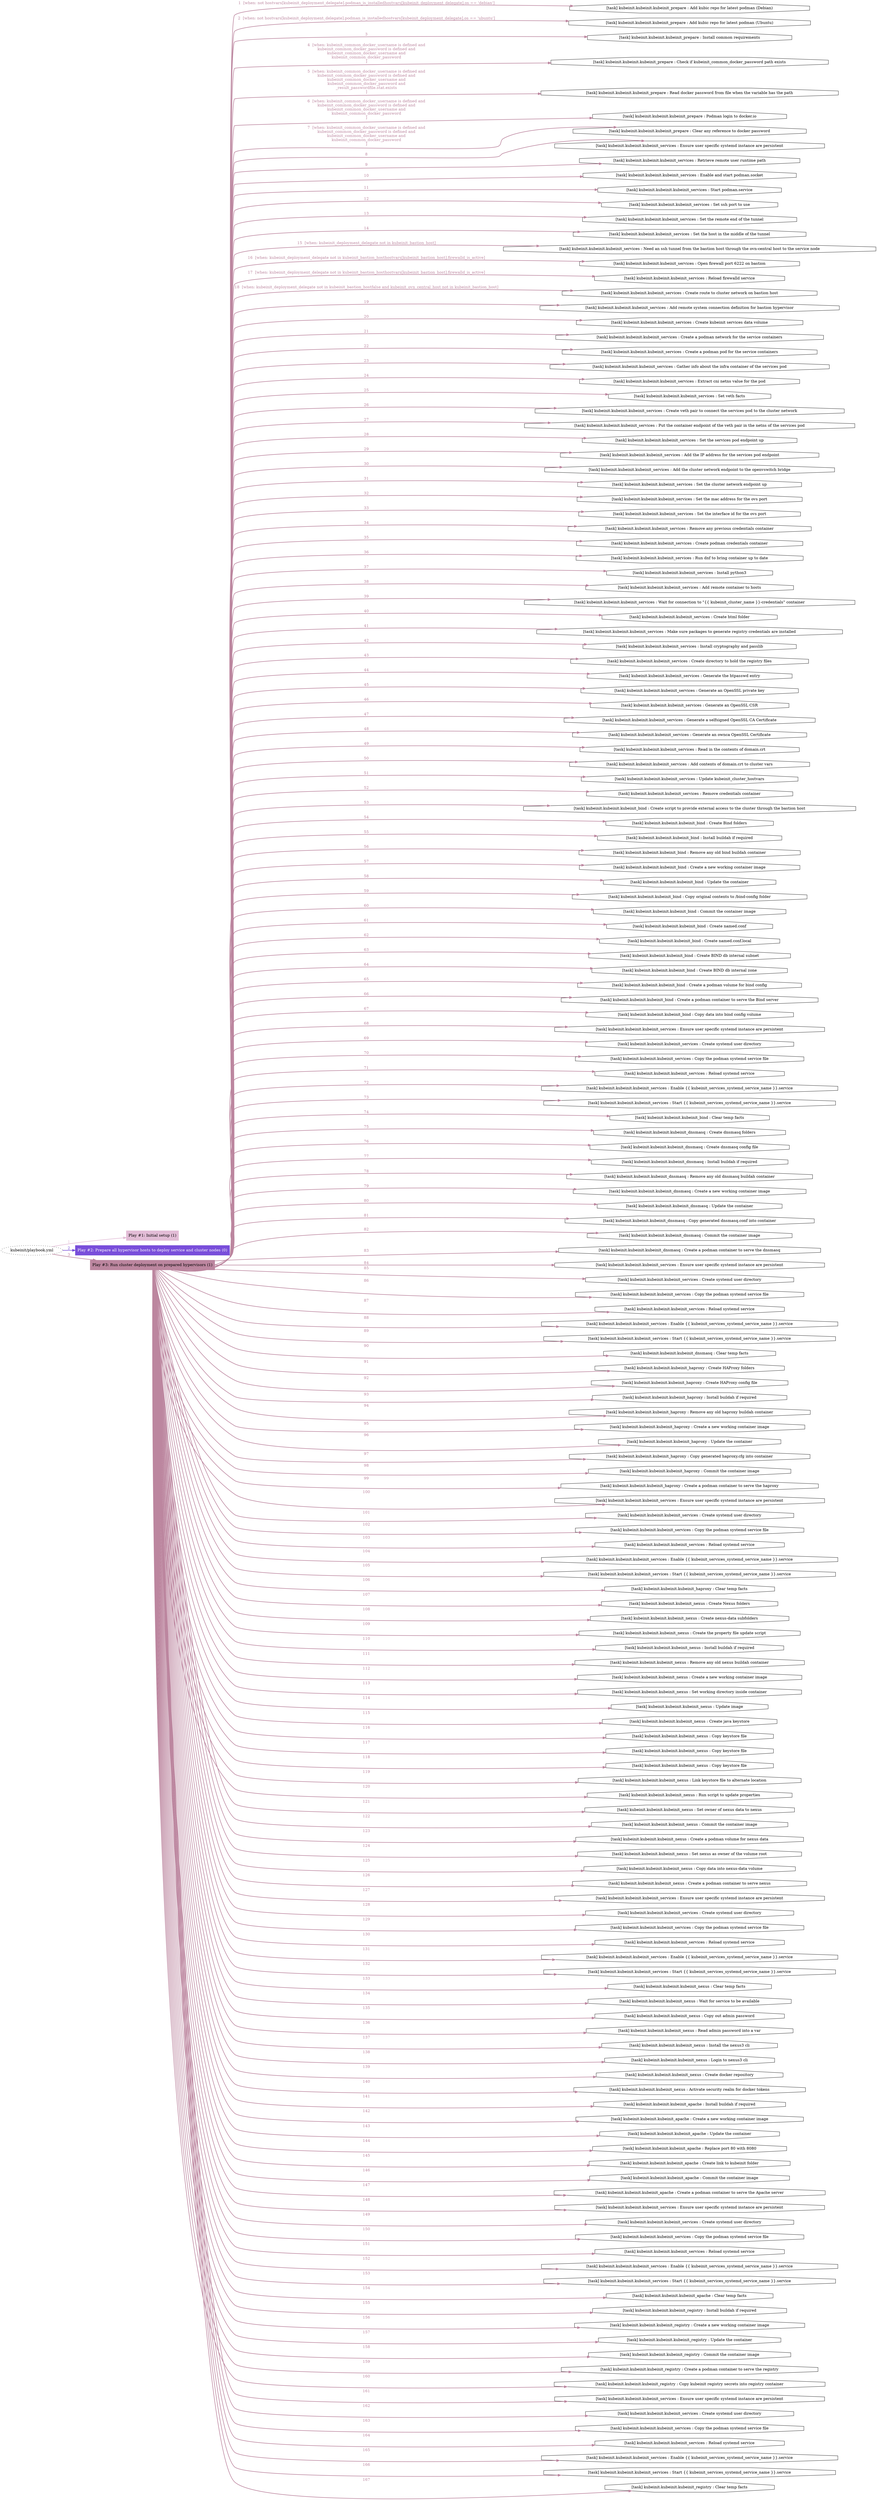 digraph "kubeinit/playbook.yml "{
	graph [concentrate=true ordering=in rankdir=LR ratio=fill]
	edge [esep=5 sep=10]
	"kubeinit/playbook.yml" [id=root_node style=dotted]
	subgraph "Play #1: Initial setup (1) "{
		"Play #1: Initial setup (1)" [color="#e2bcd6" fontcolor="#000000" id="play_0c88e957-deda-4b94-932e-7540170bfe88" shape=box style=filled tooltip=localhost]
		"kubeinit/playbook.yml" -> "Play #1: Initial setup (1)" [label=1 color="#e2bcd6" fontcolor="#e2bcd6" id="edge_4a17186e-3563-4282-a7bb-2f3e4a448f4e" style=bold]
	}
	subgraph "Play #2: Prepare all hypervisor hosts to deploy service and cluster nodes (0) "{
		"Play #2: Prepare all hypervisor hosts to deploy service and cluster nodes (0)" [color="#794eda" fontcolor="#ffffff" id="play_d5eb4eb0-1689-4a80-92dc-7c0c4e4bdb3d" shape=box style=filled tooltip=""]
		"kubeinit/playbook.yml" -> "Play #2: Prepare all hypervisor hosts to deploy service and cluster nodes (0)" [label=2 color="#794eda" fontcolor="#794eda" id="edge_ef7c15d6-c5b5-4169-97e7-a92838d44df8" style=bold]
	}
	subgraph "Play #3: Run cluster deployment on prepared hypervisors (1) "{
		"Play #3: Run cluster deployment on prepared hypervisors (1)" [color="#bc869f" fontcolor="#000000" id="play_1208081a-6b2a-4770-8ce7-137071b64721" shape=box style=filled tooltip=localhost]
		"kubeinit/playbook.yml" -> "Play #3: Run cluster deployment on prepared hypervisors (1)" [label=3 color="#bc869f" fontcolor="#bc869f" id="edge_c93e1571-fce9-4184-8d4c-3f000a857d3f" style=bold]
		"task_57d3f1e4-485a-49f1-8d21-4a0134c8243b" [label="[task] kubeinit.kubeinit.kubeinit_prepare : Add kubic repo for latest podman (Debian)" id="task_57d3f1e4-485a-49f1-8d21-4a0134c8243b" shape=octagon tooltip="[task] kubeinit.kubeinit.kubeinit_prepare : Add kubic repo for latest podman (Debian)"]
		"Play #3: Run cluster deployment on prepared hypervisors (1)" -> "task_57d3f1e4-485a-49f1-8d21-4a0134c8243b" [label="1  [when: not hostvars[kubeinit_deployment_delegate].podman_is_installedhostvars[kubeinit_deployment_delegate].os == 'debian']" color="#bc869f" fontcolor="#bc869f" id="edge_9db3b0ff-f18c-4daf-abcf-3123596e738a" style=bold]
		"task_0989aa12-8132-4a86-bded-fc77322f19b5" [label="[task] kubeinit.kubeinit.kubeinit_prepare : Add kubic repo for latest podman (Ubuntu)" id="task_0989aa12-8132-4a86-bded-fc77322f19b5" shape=octagon tooltip="[task] kubeinit.kubeinit.kubeinit_prepare : Add kubic repo for latest podman (Ubuntu)"]
		"Play #3: Run cluster deployment on prepared hypervisors (1)" -> "task_0989aa12-8132-4a86-bded-fc77322f19b5" [label="2  [when: not hostvars[kubeinit_deployment_delegate].podman_is_installedhostvars[kubeinit_deployment_delegate].os == 'ubuntu']" color="#bc869f" fontcolor="#bc869f" id="edge_33f40be2-e108-4073-a8f2-5f3bf1af1119" style=bold]
		"task_65c80db2-c5cc-4ebb-833a-7ef482303aa0" [label="[task] kubeinit.kubeinit.kubeinit_prepare : Install common requirements" id="task_65c80db2-c5cc-4ebb-833a-7ef482303aa0" shape=octagon tooltip="[task] kubeinit.kubeinit.kubeinit_prepare : Install common requirements"]
		"Play #3: Run cluster deployment on prepared hypervisors (1)" -> "task_65c80db2-c5cc-4ebb-833a-7ef482303aa0" [label=3 color="#bc869f" fontcolor="#bc869f" id="edge_7b5363e7-b4c2-4e5a-9a48-f7128c061579" style=bold]
		"task_dfa65b9a-d010-4c95-bb19-05787adeba70" [label="[task] kubeinit.kubeinit.kubeinit_prepare : Check if kubeinit_common_docker_password path exists" id="task_dfa65b9a-d010-4c95-bb19-05787adeba70" shape=octagon tooltip="[task] kubeinit.kubeinit.kubeinit_prepare : Check if kubeinit_common_docker_password path exists"]
		"Play #3: Run cluster deployment on prepared hypervisors (1)" -> "task_dfa65b9a-d010-4c95-bb19-05787adeba70" [label="4  [when: kubeinit_common_docker_username is defined and
kubeinit_common_docker_password is defined and
kubeinit_common_docker_username and
kubeinit_common_docker_password
]" color="#bc869f" fontcolor="#bc869f" id="edge_caa3e497-11a2-40ef-976d-1789ece09f49" style=bold]
		"task_6f684514-5651-4897-a077-4778a776c215" [label="[task] kubeinit.kubeinit.kubeinit_prepare : Read docker password from file when the variable has the path" id="task_6f684514-5651-4897-a077-4778a776c215" shape=octagon tooltip="[task] kubeinit.kubeinit.kubeinit_prepare : Read docker password from file when the variable has the path"]
		"Play #3: Run cluster deployment on prepared hypervisors (1)" -> "task_6f684514-5651-4897-a077-4778a776c215" [label="5  [when: kubeinit_common_docker_username is defined and
kubeinit_common_docker_password is defined and
kubeinit_common_docker_username and
kubeinit_common_docker_password and
_result_passwordfile.stat.exists
]" color="#bc869f" fontcolor="#bc869f" id="edge_332cb495-a53b-46b8-a49a-7bba91f8ccb8" style=bold]
		"task_a4242372-3bcf-44e5-bcae-a7a90458d940" [label="[task] kubeinit.kubeinit.kubeinit_prepare : Podman login to docker.io" id="task_a4242372-3bcf-44e5-bcae-a7a90458d940" shape=octagon tooltip="[task] kubeinit.kubeinit.kubeinit_prepare : Podman login to docker.io"]
		"Play #3: Run cluster deployment on prepared hypervisors (1)" -> "task_a4242372-3bcf-44e5-bcae-a7a90458d940" [label="6  [when: kubeinit_common_docker_username is defined and
kubeinit_common_docker_password is defined and
kubeinit_common_docker_username and
kubeinit_common_docker_password
]" color="#bc869f" fontcolor="#bc869f" id="edge_2750caef-6e98-4f42-9055-41ee8a3fab21" style=bold]
		"task_bea4b65d-5ffa-450f-a8cf-6b4ad23ebeac" [label="[task] kubeinit.kubeinit.kubeinit_prepare : Clear any reference to docker password" id="task_bea4b65d-5ffa-450f-a8cf-6b4ad23ebeac" shape=octagon tooltip="[task] kubeinit.kubeinit.kubeinit_prepare : Clear any reference to docker password"]
		"Play #3: Run cluster deployment on prepared hypervisors (1)" -> "task_bea4b65d-5ffa-450f-a8cf-6b4ad23ebeac" [label="7  [when: kubeinit_common_docker_username is defined and
kubeinit_common_docker_password is defined and
kubeinit_common_docker_username and
kubeinit_common_docker_password
]" color="#bc869f" fontcolor="#bc869f" id="edge_be63f90a-a5c9-4833-9e7c-3b64be52ca51" style=bold]
		"task_20ed4e86-7f39-43d3-b7e8-437dfdfe1547" [label="[task] kubeinit.kubeinit.kubeinit_services : Ensure user specific systemd instance are persistent" id="task_20ed4e86-7f39-43d3-b7e8-437dfdfe1547" shape=octagon tooltip="[task] kubeinit.kubeinit.kubeinit_services : Ensure user specific systemd instance are persistent"]
		"Play #3: Run cluster deployment on prepared hypervisors (1)" -> "task_20ed4e86-7f39-43d3-b7e8-437dfdfe1547" [label=8 color="#bc869f" fontcolor="#bc869f" id="edge_e34271ff-2fff-4e58-a02d-3fdf31bb0a55" style=bold]
		"task_0314c31f-00d2-4ff0-9462-aa21bb3fed53" [label="[task] kubeinit.kubeinit.kubeinit_services : Retrieve remote user runtime path" id="task_0314c31f-00d2-4ff0-9462-aa21bb3fed53" shape=octagon tooltip="[task] kubeinit.kubeinit.kubeinit_services : Retrieve remote user runtime path"]
		"Play #3: Run cluster deployment on prepared hypervisors (1)" -> "task_0314c31f-00d2-4ff0-9462-aa21bb3fed53" [label=9 color="#bc869f" fontcolor="#bc869f" id="edge_3a3cd97b-a212-46f8-ab66-778096dfdc70" style=bold]
		"task_d6ee2db1-cd7c-4e4a-86cd-cea76e86ac11" [label="[task] kubeinit.kubeinit.kubeinit_services : Enable and start podman.socket" id="task_d6ee2db1-cd7c-4e4a-86cd-cea76e86ac11" shape=octagon tooltip="[task] kubeinit.kubeinit.kubeinit_services : Enable and start podman.socket"]
		"Play #3: Run cluster deployment on prepared hypervisors (1)" -> "task_d6ee2db1-cd7c-4e4a-86cd-cea76e86ac11" [label=10 color="#bc869f" fontcolor="#bc869f" id="edge_002944f3-13d7-4312-a15a-22e2bc812874" style=bold]
		"task_f50ae8c4-2fb6-43da-9dd4-adc4cd5b0cff" [label="[task] kubeinit.kubeinit.kubeinit_services : Start podman.service" id="task_f50ae8c4-2fb6-43da-9dd4-adc4cd5b0cff" shape=octagon tooltip="[task] kubeinit.kubeinit.kubeinit_services : Start podman.service"]
		"Play #3: Run cluster deployment on prepared hypervisors (1)" -> "task_f50ae8c4-2fb6-43da-9dd4-adc4cd5b0cff" [label=11 color="#bc869f" fontcolor="#bc869f" id="edge_137a1de1-0c31-499d-a7d8-37ec979d0fd2" style=bold]
		"task_5d9c147a-d6b3-48b8-a3ae-83ff7166716c" [label="[task] kubeinit.kubeinit.kubeinit_services : Set ssh port to use" id="task_5d9c147a-d6b3-48b8-a3ae-83ff7166716c" shape=octagon tooltip="[task] kubeinit.kubeinit.kubeinit_services : Set ssh port to use"]
		"Play #3: Run cluster deployment on prepared hypervisors (1)" -> "task_5d9c147a-d6b3-48b8-a3ae-83ff7166716c" [label=12 color="#bc869f" fontcolor="#bc869f" id="edge_5416714a-d25f-4155-b85c-e7d51a2718f4" style=bold]
		"task_bfdbd08f-6edc-44d7-89f6-ede65ded71f3" [label="[task] kubeinit.kubeinit.kubeinit_services : Set the remote end of the tunnel" id="task_bfdbd08f-6edc-44d7-89f6-ede65ded71f3" shape=octagon tooltip="[task] kubeinit.kubeinit.kubeinit_services : Set the remote end of the tunnel"]
		"Play #3: Run cluster deployment on prepared hypervisors (1)" -> "task_bfdbd08f-6edc-44d7-89f6-ede65ded71f3" [label=13 color="#bc869f" fontcolor="#bc869f" id="edge_6178750f-0360-40db-bd6e-f02167701fbf" style=bold]
		"task_715c74a0-5d22-4b4f-9cf2-6b3fd3f06bc9" [label="[task] kubeinit.kubeinit.kubeinit_services : Set the host in the middle of the tunnel" id="task_715c74a0-5d22-4b4f-9cf2-6b3fd3f06bc9" shape=octagon tooltip="[task] kubeinit.kubeinit.kubeinit_services : Set the host in the middle of the tunnel"]
		"Play #3: Run cluster deployment on prepared hypervisors (1)" -> "task_715c74a0-5d22-4b4f-9cf2-6b3fd3f06bc9" [label=14 color="#bc869f" fontcolor="#bc869f" id="edge_5f265fcb-ca44-4eab-916c-ee1db55205bf" style=bold]
		"task_00e28a9e-38be-4b81-bbcc-f21913232642" [label="[task] kubeinit.kubeinit.kubeinit_services : Need an ssh tunnel from the bastion host through the ovn-central host to the service node" id="task_00e28a9e-38be-4b81-bbcc-f21913232642" shape=octagon tooltip="[task] kubeinit.kubeinit.kubeinit_services : Need an ssh tunnel from the bastion host through the ovn-central host to the service node"]
		"Play #3: Run cluster deployment on prepared hypervisors (1)" -> "task_00e28a9e-38be-4b81-bbcc-f21913232642" [label="15  [when: kubeinit_deployment_delegate not in kubeinit_bastion_host]" color="#bc869f" fontcolor="#bc869f" id="edge_6f38b901-a030-437a-a996-b0c4c145175d" style=bold]
		"task_92b55f8f-4834-4b18-8800-ddee29692e80" [label="[task] kubeinit.kubeinit.kubeinit_services : Open firewall port 6222 on bastion" id="task_92b55f8f-4834-4b18-8800-ddee29692e80" shape=octagon tooltip="[task] kubeinit.kubeinit.kubeinit_services : Open firewall port 6222 on bastion"]
		"Play #3: Run cluster deployment on prepared hypervisors (1)" -> "task_92b55f8f-4834-4b18-8800-ddee29692e80" [label="16  [when: kubeinit_deployment_delegate not in kubeinit_bastion_hosthostvars[kubeinit_bastion_host].firewalld_is_active]" color="#bc869f" fontcolor="#bc869f" id="edge_b442b6f7-aa97-433a-b2d6-a30957aec884" style=bold]
		"task_66cfc818-ff43-46d5-a86c-8266ab4fdf7f" [label="[task] kubeinit.kubeinit.kubeinit_services : Reload firewalld service" id="task_66cfc818-ff43-46d5-a86c-8266ab4fdf7f" shape=octagon tooltip="[task] kubeinit.kubeinit.kubeinit_services : Reload firewalld service"]
		"Play #3: Run cluster deployment on prepared hypervisors (1)" -> "task_66cfc818-ff43-46d5-a86c-8266ab4fdf7f" [label="17  [when: kubeinit_deployment_delegate not in kubeinit_bastion_hosthostvars[kubeinit_bastion_host].firewalld_is_active]" color="#bc869f" fontcolor="#bc869f" id="edge_aaf75c3d-a351-409e-ba28-76ad889b8f39" style=bold]
		"task_c63e624c-1395-491f-b4ba-94c01f8ce41c" [label="[task] kubeinit.kubeinit.kubeinit_services : Create route to cluster network on bastion host" id="task_c63e624c-1395-491f-b4ba-94c01f8ce41c" shape=octagon tooltip="[task] kubeinit.kubeinit.kubeinit_services : Create route to cluster network on bastion host"]
		"Play #3: Run cluster deployment on prepared hypervisors (1)" -> "task_c63e624c-1395-491f-b4ba-94c01f8ce41c" [label="18  [when: kubeinit_deployment_delegate not in kubeinit_bastion_hostfalse and kubeinit_ovn_central_host not in kubeinit_bastion_host]" color="#bc869f" fontcolor="#bc869f" id="edge_cc54756d-bc05-4d8e-9d30-1fd6ad8be3ee" style=bold]
		"task_9bd34bba-9150-4b58-8607-a18efdb4406f" [label="[task] kubeinit.kubeinit.kubeinit_services : Add remote system connection definition for bastion hypervisor" id="task_9bd34bba-9150-4b58-8607-a18efdb4406f" shape=octagon tooltip="[task] kubeinit.kubeinit.kubeinit_services : Add remote system connection definition for bastion hypervisor"]
		"Play #3: Run cluster deployment on prepared hypervisors (1)" -> "task_9bd34bba-9150-4b58-8607-a18efdb4406f" [label=19 color="#bc869f" fontcolor="#bc869f" id="edge_885de08a-8cc1-4ea7-a60d-8544d62bda4c" style=bold]
		"task_2ff8d708-ec78-4150-ba7d-ddf3de7e3b1b" [label="[task] kubeinit.kubeinit.kubeinit_services : Create kubeinit services data volume" id="task_2ff8d708-ec78-4150-ba7d-ddf3de7e3b1b" shape=octagon tooltip="[task] kubeinit.kubeinit.kubeinit_services : Create kubeinit services data volume"]
		"Play #3: Run cluster deployment on prepared hypervisors (1)" -> "task_2ff8d708-ec78-4150-ba7d-ddf3de7e3b1b" [label=20 color="#bc869f" fontcolor="#bc869f" id="edge_d8b07444-a216-47ad-bc8d-14f257df2e16" style=bold]
		"task_0f9fc48c-180f-4266-9520-462cf91957f2" [label="[task] kubeinit.kubeinit.kubeinit_services : Create a podman network for the service containers" id="task_0f9fc48c-180f-4266-9520-462cf91957f2" shape=octagon tooltip="[task] kubeinit.kubeinit.kubeinit_services : Create a podman network for the service containers"]
		"Play #3: Run cluster deployment on prepared hypervisors (1)" -> "task_0f9fc48c-180f-4266-9520-462cf91957f2" [label=21 color="#bc869f" fontcolor="#bc869f" id="edge_c2cfdbb0-2589-4680-b842-c27101061acc" style=bold]
		"task_507d3bde-9cb7-41d7-8879-31c95091fd1e" [label="[task] kubeinit.kubeinit.kubeinit_services : Create a podman pod for the service containers" id="task_507d3bde-9cb7-41d7-8879-31c95091fd1e" shape=octagon tooltip="[task] kubeinit.kubeinit.kubeinit_services : Create a podman pod for the service containers"]
		"Play #3: Run cluster deployment on prepared hypervisors (1)" -> "task_507d3bde-9cb7-41d7-8879-31c95091fd1e" [label=22 color="#bc869f" fontcolor="#bc869f" id="edge_72b96632-9ebf-4ff6-9634-affaeb26446a" style=bold]
		"task_78389f82-3602-4bcc-bd42-287b4e7db29b" [label="[task] kubeinit.kubeinit.kubeinit_services : Gather info about the infra container of the services pod" id="task_78389f82-3602-4bcc-bd42-287b4e7db29b" shape=octagon tooltip="[task] kubeinit.kubeinit.kubeinit_services : Gather info about the infra container of the services pod"]
		"Play #3: Run cluster deployment on prepared hypervisors (1)" -> "task_78389f82-3602-4bcc-bd42-287b4e7db29b" [label=23 color="#bc869f" fontcolor="#bc869f" id="edge_1f47a3fd-4152-44d2-8207-c113ce1a19f3" style=bold]
		"task_f35c801b-59f7-4fe1-8166-1758cd954b92" [label="[task] kubeinit.kubeinit.kubeinit_services : Extract cni netns value for the pod" id="task_f35c801b-59f7-4fe1-8166-1758cd954b92" shape=octagon tooltip="[task] kubeinit.kubeinit.kubeinit_services : Extract cni netns value for the pod"]
		"Play #3: Run cluster deployment on prepared hypervisors (1)" -> "task_f35c801b-59f7-4fe1-8166-1758cd954b92" [label=24 color="#bc869f" fontcolor="#bc869f" id="edge_2ba9e044-351f-4a07-963f-53e1e8675977" style=bold]
		"task_5aa6fff7-27ff-4261-b337-6b2922eab057" [label="[task] kubeinit.kubeinit.kubeinit_services : Set veth facts" id="task_5aa6fff7-27ff-4261-b337-6b2922eab057" shape=octagon tooltip="[task] kubeinit.kubeinit.kubeinit_services : Set veth facts"]
		"Play #3: Run cluster deployment on prepared hypervisors (1)" -> "task_5aa6fff7-27ff-4261-b337-6b2922eab057" [label=25 color="#bc869f" fontcolor="#bc869f" id="edge_6a07cb6b-1737-43be-bdf5-fd08dbf92045" style=bold]
		"task_d563f15f-77a7-45f6-a00b-a9686dc9acaa" [label="[task] kubeinit.kubeinit.kubeinit_services : Create veth pair to connect the services pod to the cluster network" id="task_d563f15f-77a7-45f6-a00b-a9686dc9acaa" shape=octagon tooltip="[task] kubeinit.kubeinit.kubeinit_services : Create veth pair to connect the services pod to the cluster network"]
		"Play #3: Run cluster deployment on prepared hypervisors (1)" -> "task_d563f15f-77a7-45f6-a00b-a9686dc9acaa" [label=26 color="#bc869f" fontcolor="#bc869f" id="edge_da457495-8188-44b7-bf3f-877ac126becd" style=bold]
		"task_4fb92bd0-29a8-4f10-a2ae-f3452e0e9905" [label="[task] kubeinit.kubeinit.kubeinit_services : Put the container endpoint of the veth pair in the netns of the services pod" id="task_4fb92bd0-29a8-4f10-a2ae-f3452e0e9905" shape=octagon tooltip="[task] kubeinit.kubeinit.kubeinit_services : Put the container endpoint of the veth pair in the netns of the services pod"]
		"Play #3: Run cluster deployment on prepared hypervisors (1)" -> "task_4fb92bd0-29a8-4f10-a2ae-f3452e0e9905" [label=27 color="#bc869f" fontcolor="#bc869f" id="edge_7617fefe-db6a-4eac-8126-0e631a3caebf" style=bold]
		"task_499bbceb-adc7-4e0f-9f0a-2f3557d09e11" [label="[task] kubeinit.kubeinit.kubeinit_services : Set the services pod endpoint up" id="task_499bbceb-adc7-4e0f-9f0a-2f3557d09e11" shape=octagon tooltip="[task] kubeinit.kubeinit.kubeinit_services : Set the services pod endpoint up"]
		"Play #3: Run cluster deployment on prepared hypervisors (1)" -> "task_499bbceb-adc7-4e0f-9f0a-2f3557d09e11" [label=28 color="#bc869f" fontcolor="#bc869f" id="edge_0b44840b-7468-4447-8428-eb6950e72f5f" style=bold]
		"task_bdf5b26a-5a4f-49b2-9eb9-8f2c7d8d52da" [label="[task] kubeinit.kubeinit.kubeinit_services : Add the IP address for the services pod endpoint" id="task_bdf5b26a-5a4f-49b2-9eb9-8f2c7d8d52da" shape=octagon tooltip="[task] kubeinit.kubeinit.kubeinit_services : Add the IP address for the services pod endpoint"]
		"Play #3: Run cluster deployment on prepared hypervisors (1)" -> "task_bdf5b26a-5a4f-49b2-9eb9-8f2c7d8d52da" [label=29 color="#bc869f" fontcolor="#bc869f" id="edge_4460e1fc-8339-4893-b271-6521905b09dc" style=bold]
		"task_1e2501af-02bd-4801-aa20-270a4127fa3f" [label="[task] kubeinit.kubeinit.kubeinit_services : Add the cluster network endpoint to the openvswitch bridge" id="task_1e2501af-02bd-4801-aa20-270a4127fa3f" shape=octagon tooltip="[task] kubeinit.kubeinit.kubeinit_services : Add the cluster network endpoint to the openvswitch bridge"]
		"Play #3: Run cluster deployment on prepared hypervisors (1)" -> "task_1e2501af-02bd-4801-aa20-270a4127fa3f" [label=30 color="#bc869f" fontcolor="#bc869f" id="edge_166fd1dc-afe8-4ea3-971f-a8d14a97f6a2" style=bold]
		"task_83cc5edb-b028-4479-8c31-21c0d9df6186" [label="[task] kubeinit.kubeinit.kubeinit_services : Set the cluster network endpoint up" id="task_83cc5edb-b028-4479-8c31-21c0d9df6186" shape=octagon tooltip="[task] kubeinit.kubeinit.kubeinit_services : Set the cluster network endpoint up"]
		"Play #3: Run cluster deployment on prepared hypervisors (1)" -> "task_83cc5edb-b028-4479-8c31-21c0d9df6186" [label=31 color="#bc869f" fontcolor="#bc869f" id="edge_345276db-ada9-47b5-bb2a-62fd33caa2a2" style=bold]
		"task_8c8037be-70e8-4f4f-a1ce-c3e4df7566b9" [label="[task] kubeinit.kubeinit.kubeinit_services : Set the mac address for the ovs port" id="task_8c8037be-70e8-4f4f-a1ce-c3e4df7566b9" shape=octagon tooltip="[task] kubeinit.kubeinit.kubeinit_services : Set the mac address for the ovs port"]
		"Play #3: Run cluster deployment on prepared hypervisors (1)" -> "task_8c8037be-70e8-4f4f-a1ce-c3e4df7566b9" [label=32 color="#bc869f" fontcolor="#bc869f" id="edge_ad3e0761-6e1b-40b5-a839-a03ee8eaf7cf" style=bold]
		"task_d3fb0c2b-ff9b-4692-8942-7e5cf38b8d9a" [label="[task] kubeinit.kubeinit.kubeinit_services : Set the interface id for the ovs port" id="task_d3fb0c2b-ff9b-4692-8942-7e5cf38b8d9a" shape=octagon tooltip="[task] kubeinit.kubeinit.kubeinit_services : Set the interface id for the ovs port"]
		"Play #3: Run cluster deployment on prepared hypervisors (1)" -> "task_d3fb0c2b-ff9b-4692-8942-7e5cf38b8d9a" [label=33 color="#bc869f" fontcolor="#bc869f" id="edge_23d8ad30-146c-4c5e-96d1-e699ee761acd" style=bold]
		"task_94388fab-226d-4c3a-9299-6549f1af5ca7" [label="[task] kubeinit.kubeinit.kubeinit_services : Remove any previous credentials container" id="task_94388fab-226d-4c3a-9299-6549f1af5ca7" shape=octagon tooltip="[task] kubeinit.kubeinit.kubeinit_services : Remove any previous credentials container"]
		"Play #3: Run cluster deployment on prepared hypervisors (1)" -> "task_94388fab-226d-4c3a-9299-6549f1af5ca7" [label=34 color="#bc869f" fontcolor="#bc869f" id="edge_15ce8c00-c210-4316-b0bc-85077cbc21dc" style=bold]
		"task_64c63321-d99d-4ead-8a7d-f32bbfc03f05" [label="[task] kubeinit.kubeinit.kubeinit_services : Create podman credentials container" id="task_64c63321-d99d-4ead-8a7d-f32bbfc03f05" shape=octagon tooltip="[task] kubeinit.kubeinit.kubeinit_services : Create podman credentials container"]
		"Play #3: Run cluster deployment on prepared hypervisors (1)" -> "task_64c63321-d99d-4ead-8a7d-f32bbfc03f05" [label=35 color="#bc869f" fontcolor="#bc869f" id="edge_58098746-3c1a-4727-b511-0fc3bd08d95a" style=bold]
		"task_cd9eff8f-9443-43ab-b940-6e284a4bafef" [label="[task] kubeinit.kubeinit.kubeinit_services : Run dnf to bring container up to date" id="task_cd9eff8f-9443-43ab-b940-6e284a4bafef" shape=octagon tooltip="[task] kubeinit.kubeinit.kubeinit_services : Run dnf to bring container up to date"]
		"Play #3: Run cluster deployment on prepared hypervisors (1)" -> "task_cd9eff8f-9443-43ab-b940-6e284a4bafef" [label=36 color="#bc869f" fontcolor="#bc869f" id="edge_98ddcc6f-cc6f-41d7-a3ae-3531d07ae894" style=bold]
		"task_f62029ab-5b05-4a97-b3b0-c9573057c1a8" [label="[task] kubeinit.kubeinit.kubeinit_services : Install python3" id="task_f62029ab-5b05-4a97-b3b0-c9573057c1a8" shape=octagon tooltip="[task] kubeinit.kubeinit.kubeinit_services : Install python3"]
		"Play #3: Run cluster deployment on prepared hypervisors (1)" -> "task_f62029ab-5b05-4a97-b3b0-c9573057c1a8" [label=37 color="#bc869f" fontcolor="#bc869f" id="edge_ffc24bb0-94d2-4db4-82ce-e43a8c8fd05a" style=bold]
		"task_de8a30c7-d139-45a5-98c9-b045240168ef" [label="[task] kubeinit.kubeinit.kubeinit_services : Add remote container to hosts" id="task_de8a30c7-d139-45a5-98c9-b045240168ef" shape=octagon tooltip="[task] kubeinit.kubeinit.kubeinit_services : Add remote container to hosts"]
		"Play #3: Run cluster deployment on prepared hypervisors (1)" -> "task_de8a30c7-d139-45a5-98c9-b045240168ef" [label=38 color="#bc869f" fontcolor="#bc869f" id="edge_4526ae15-8633-4fdf-b2c9-b8b2b95e970a" style=bold]
		"task_96b3d3f3-18ff-4db3-8d9f-57420d2235e1" [label="[task] kubeinit.kubeinit.kubeinit_services : Wait for connection to &#34;{{ kubeinit_cluster_name }}-credentials&#34; container" id="task_96b3d3f3-18ff-4db3-8d9f-57420d2235e1" shape=octagon tooltip="[task] kubeinit.kubeinit.kubeinit_services : Wait for connection to &#34;{{ kubeinit_cluster_name }}-credentials&#34; container"]
		"Play #3: Run cluster deployment on prepared hypervisors (1)" -> "task_96b3d3f3-18ff-4db3-8d9f-57420d2235e1" [label=39 color="#bc869f" fontcolor="#bc869f" id="edge_71dd8769-bc15-44a2-9fe9-b11c072be213" style=bold]
		"task_91feeb9d-37b0-4091-b285-f02559dccf56" [label="[task] kubeinit.kubeinit.kubeinit_services : Create html folder" id="task_91feeb9d-37b0-4091-b285-f02559dccf56" shape=octagon tooltip="[task] kubeinit.kubeinit.kubeinit_services : Create html folder"]
		"Play #3: Run cluster deployment on prepared hypervisors (1)" -> "task_91feeb9d-37b0-4091-b285-f02559dccf56" [label=40 color="#bc869f" fontcolor="#bc869f" id="edge_b6eb68af-bba6-4429-a09a-4d3cbedd2516" style=bold]
		"task_0dae0226-2655-4eaf-acf9-f87812457212" [label="[task] kubeinit.kubeinit.kubeinit_services : Make sure packages to generate registry credentials are installed" id="task_0dae0226-2655-4eaf-acf9-f87812457212" shape=octagon tooltip="[task] kubeinit.kubeinit.kubeinit_services : Make sure packages to generate registry credentials are installed"]
		"Play #3: Run cluster deployment on prepared hypervisors (1)" -> "task_0dae0226-2655-4eaf-acf9-f87812457212" [label=41 color="#bc869f" fontcolor="#bc869f" id="edge_7734ec1a-f0da-4cc4-b625-b3d6145b65e9" style=bold]
		"task_5860f4a7-3a56-4e51-b38d-17e480560d64" [label="[task] kubeinit.kubeinit.kubeinit_services : Install cryptography and passlib" id="task_5860f4a7-3a56-4e51-b38d-17e480560d64" shape=octagon tooltip="[task] kubeinit.kubeinit.kubeinit_services : Install cryptography and passlib"]
		"Play #3: Run cluster deployment on prepared hypervisors (1)" -> "task_5860f4a7-3a56-4e51-b38d-17e480560d64" [label=42 color="#bc869f" fontcolor="#bc869f" id="edge_3d4db040-ce0a-4087-bf80-3c79052ffe19" style=bold]
		"task_3d3d64d8-02ad-4e86-9299-a0b7abafd142" [label="[task] kubeinit.kubeinit.kubeinit_services : Create directory to hold the registry files" id="task_3d3d64d8-02ad-4e86-9299-a0b7abafd142" shape=octagon tooltip="[task] kubeinit.kubeinit.kubeinit_services : Create directory to hold the registry files"]
		"Play #3: Run cluster deployment on prepared hypervisors (1)" -> "task_3d3d64d8-02ad-4e86-9299-a0b7abafd142" [label=43 color="#bc869f" fontcolor="#bc869f" id="edge_1040300d-9ed7-40c5-8148-05310f6df506" style=bold]
		"task_e12c3b00-862f-4299-8fe3-6a3575aa679d" [label="[task] kubeinit.kubeinit.kubeinit_services : Generate the htpasswd entry" id="task_e12c3b00-862f-4299-8fe3-6a3575aa679d" shape=octagon tooltip="[task] kubeinit.kubeinit.kubeinit_services : Generate the htpasswd entry"]
		"Play #3: Run cluster deployment on prepared hypervisors (1)" -> "task_e12c3b00-862f-4299-8fe3-6a3575aa679d" [label=44 color="#bc869f" fontcolor="#bc869f" id="edge_b490957d-4f31-4a1f-9a4a-b1ca2b89d2bd" style=bold]
		"task_1115390c-a6a1-43e9-acd8-9e0f44253d74" [label="[task] kubeinit.kubeinit.kubeinit_services : Generate an OpenSSL private key" id="task_1115390c-a6a1-43e9-acd8-9e0f44253d74" shape=octagon tooltip="[task] kubeinit.kubeinit.kubeinit_services : Generate an OpenSSL private key"]
		"Play #3: Run cluster deployment on prepared hypervisors (1)" -> "task_1115390c-a6a1-43e9-acd8-9e0f44253d74" [label=45 color="#bc869f" fontcolor="#bc869f" id="edge_ee26e90a-5f53-48c6-a6d2-b46d6564ebbe" style=bold]
		"task_2dc40f3c-6d89-4d5f-9282-bed3a1d5532a" [label="[task] kubeinit.kubeinit.kubeinit_services : Generate an OpenSSL CSR" id="task_2dc40f3c-6d89-4d5f-9282-bed3a1d5532a" shape=octagon tooltip="[task] kubeinit.kubeinit.kubeinit_services : Generate an OpenSSL CSR"]
		"Play #3: Run cluster deployment on prepared hypervisors (1)" -> "task_2dc40f3c-6d89-4d5f-9282-bed3a1d5532a" [label=46 color="#bc869f" fontcolor="#bc869f" id="edge_3b83ab7a-9378-4d04-944f-0988052c74a8" style=bold]
		"task_d23b16ce-7698-431d-85a2-723d750a08d6" [label="[task] kubeinit.kubeinit.kubeinit_services : Generate a selfsigned OpenSSL CA Certificate" id="task_d23b16ce-7698-431d-85a2-723d750a08d6" shape=octagon tooltip="[task] kubeinit.kubeinit.kubeinit_services : Generate a selfsigned OpenSSL CA Certificate"]
		"Play #3: Run cluster deployment on prepared hypervisors (1)" -> "task_d23b16ce-7698-431d-85a2-723d750a08d6" [label=47 color="#bc869f" fontcolor="#bc869f" id="edge_403f4aee-7d9c-422c-9e5a-e6f48d5098f1" style=bold]
		"task_993ff8f7-25c8-4879-80bf-0ea8c1a82487" [label="[task] kubeinit.kubeinit.kubeinit_services : Generate an ownca OpenSSL Certificate" id="task_993ff8f7-25c8-4879-80bf-0ea8c1a82487" shape=octagon tooltip="[task] kubeinit.kubeinit.kubeinit_services : Generate an ownca OpenSSL Certificate"]
		"Play #3: Run cluster deployment on prepared hypervisors (1)" -> "task_993ff8f7-25c8-4879-80bf-0ea8c1a82487" [label=48 color="#bc869f" fontcolor="#bc869f" id="edge_64a678cb-74d9-42ab-a302-1efb516e92dd" style=bold]
		"task_55814e3b-6fd7-41fe-b5de-3542c42fdb20" [label="[task] kubeinit.kubeinit.kubeinit_services : Read in the contents of domain.crt" id="task_55814e3b-6fd7-41fe-b5de-3542c42fdb20" shape=octagon tooltip="[task] kubeinit.kubeinit.kubeinit_services : Read in the contents of domain.crt"]
		"Play #3: Run cluster deployment on prepared hypervisors (1)" -> "task_55814e3b-6fd7-41fe-b5de-3542c42fdb20" [label=49 color="#bc869f" fontcolor="#bc869f" id="edge_e1e26b5a-7dc4-4dd9-8add-d70cf8b359ee" style=bold]
		"task_a30e8923-b81f-44f3-b39a-7c3834cc5fcf" [label="[task] kubeinit.kubeinit.kubeinit_services : Add contents of domain.crt to cluster vars" id="task_a30e8923-b81f-44f3-b39a-7c3834cc5fcf" shape=octagon tooltip="[task] kubeinit.kubeinit.kubeinit_services : Add contents of domain.crt to cluster vars"]
		"Play #3: Run cluster deployment on prepared hypervisors (1)" -> "task_a30e8923-b81f-44f3-b39a-7c3834cc5fcf" [label=50 color="#bc869f" fontcolor="#bc869f" id="edge_aa313422-32c7-4a3a-938f-3a7d8f0fbe43" style=bold]
		"task_f7ceb89c-b2ab-405c-9c97-13d1fbcb8a6d" [label="[task] kubeinit.kubeinit.kubeinit_services : Update kubeinit_cluster_hostvars" id="task_f7ceb89c-b2ab-405c-9c97-13d1fbcb8a6d" shape=octagon tooltip="[task] kubeinit.kubeinit.kubeinit_services : Update kubeinit_cluster_hostvars"]
		"Play #3: Run cluster deployment on prepared hypervisors (1)" -> "task_f7ceb89c-b2ab-405c-9c97-13d1fbcb8a6d" [label=51 color="#bc869f" fontcolor="#bc869f" id="edge_58c58517-d61f-4cb0-92b2-6da3db2361f1" style=bold]
		"task_9268a7ff-0bf3-43f3-b68b-cc6117957e45" [label="[task] kubeinit.kubeinit.kubeinit_services : Remove credentials container" id="task_9268a7ff-0bf3-43f3-b68b-cc6117957e45" shape=octagon tooltip="[task] kubeinit.kubeinit.kubeinit_services : Remove credentials container"]
		"Play #3: Run cluster deployment on prepared hypervisors (1)" -> "task_9268a7ff-0bf3-43f3-b68b-cc6117957e45" [label=52 color="#bc869f" fontcolor="#bc869f" id="edge_0e9bd844-d3ac-4c90-ba7b-79982d58ae5c" style=bold]
		"task_d04bd273-35f2-49fc-82a3-04161378764a" [label="[task] kubeinit.kubeinit.kubeinit_bind : Create script to provide external access to the cluster through the bastion host" id="task_d04bd273-35f2-49fc-82a3-04161378764a" shape=octagon tooltip="[task] kubeinit.kubeinit.kubeinit_bind : Create script to provide external access to the cluster through the bastion host"]
		"Play #3: Run cluster deployment on prepared hypervisors (1)" -> "task_d04bd273-35f2-49fc-82a3-04161378764a" [label=53 color="#bc869f" fontcolor="#bc869f" id="edge_40c1dc6d-5808-480e-aa6f-990583b6cba9" style=bold]
		"task_a06abd3e-56bb-4ba4-972d-609915126d99" [label="[task] kubeinit.kubeinit.kubeinit_bind : Create Bind folders" id="task_a06abd3e-56bb-4ba4-972d-609915126d99" shape=octagon tooltip="[task] kubeinit.kubeinit.kubeinit_bind : Create Bind folders"]
		"Play #3: Run cluster deployment on prepared hypervisors (1)" -> "task_a06abd3e-56bb-4ba4-972d-609915126d99" [label=54 color="#bc869f" fontcolor="#bc869f" id="edge_c7373843-83a6-4be9-af97-674cac97f096" style=bold]
		"task_af0949d1-e88b-4625-956f-9a8579e5be76" [label="[task] kubeinit.kubeinit.kubeinit_bind : Install buildah if required" id="task_af0949d1-e88b-4625-956f-9a8579e5be76" shape=octagon tooltip="[task] kubeinit.kubeinit.kubeinit_bind : Install buildah if required"]
		"Play #3: Run cluster deployment on prepared hypervisors (1)" -> "task_af0949d1-e88b-4625-956f-9a8579e5be76" [label=55 color="#bc869f" fontcolor="#bc869f" id="edge_8743085b-4da0-4929-931c-e0bd51dc1001" style=bold]
		"task_c695f900-b10b-4381-8df6-3638903cb6ad" [label="[task] kubeinit.kubeinit.kubeinit_bind : Remove any old bind buildah container" id="task_c695f900-b10b-4381-8df6-3638903cb6ad" shape=octagon tooltip="[task] kubeinit.kubeinit.kubeinit_bind : Remove any old bind buildah container"]
		"Play #3: Run cluster deployment on prepared hypervisors (1)" -> "task_c695f900-b10b-4381-8df6-3638903cb6ad" [label=56 color="#bc869f" fontcolor="#bc869f" id="edge_7e511cd9-c22e-4966-96cc-0f34f9b6ef97" style=bold]
		"task_a90f08ca-5114-4375-a2af-696b29b02ad5" [label="[task] kubeinit.kubeinit.kubeinit_bind : Create a new working container image" id="task_a90f08ca-5114-4375-a2af-696b29b02ad5" shape=octagon tooltip="[task] kubeinit.kubeinit.kubeinit_bind : Create a new working container image"]
		"Play #3: Run cluster deployment on prepared hypervisors (1)" -> "task_a90f08ca-5114-4375-a2af-696b29b02ad5" [label=57 color="#bc869f" fontcolor="#bc869f" id="edge_ecbed672-a3fe-45ad-bd83-fb4473bebcc2" style=bold]
		"task_b7661c74-175c-47a5-a50b-ee1f1c9dce4a" [label="[task] kubeinit.kubeinit.kubeinit_bind : Update the container" id="task_b7661c74-175c-47a5-a50b-ee1f1c9dce4a" shape=octagon tooltip="[task] kubeinit.kubeinit.kubeinit_bind : Update the container"]
		"Play #3: Run cluster deployment on prepared hypervisors (1)" -> "task_b7661c74-175c-47a5-a50b-ee1f1c9dce4a" [label=58 color="#bc869f" fontcolor="#bc869f" id="edge_0c1064d2-b102-48ef-8503-af417e0287ce" style=bold]
		"task_7772eb57-612e-4b3b-9e87-84d4b71addef" [label="[task] kubeinit.kubeinit.kubeinit_bind : Copy original contents to /bind-config folder" id="task_7772eb57-612e-4b3b-9e87-84d4b71addef" shape=octagon tooltip="[task] kubeinit.kubeinit.kubeinit_bind : Copy original contents to /bind-config folder"]
		"Play #3: Run cluster deployment on prepared hypervisors (1)" -> "task_7772eb57-612e-4b3b-9e87-84d4b71addef" [label=59 color="#bc869f" fontcolor="#bc869f" id="edge_abc4f21c-cd2b-4c6f-a24b-dfcab9d1ca4a" style=bold]
		"task_b6ab8d67-efbe-4d5c-9fd9-a3d6735959d2" [label="[task] kubeinit.kubeinit.kubeinit_bind : Commit the container image" id="task_b6ab8d67-efbe-4d5c-9fd9-a3d6735959d2" shape=octagon tooltip="[task] kubeinit.kubeinit.kubeinit_bind : Commit the container image"]
		"Play #3: Run cluster deployment on prepared hypervisors (1)" -> "task_b6ab8d67-efbe-4d5c-9fd9-a3d6735959d2" [label=60 color="#bc869f" fontcolor="#bc869f" id="edge_d50526df-b187-4163-b949-269a484ea86e" style=bold]
		"task_e9c44078-f6c6-40a3-bc06-b52295b3f209" [label="[task] kubeinit.kubeinit.kubeinit_bind : Create named.conf" id="task_e9c44078-f6c6-40a3-bc06-b52295b3f209" shape=octagon tooltip="[task] kubeinit.kubeinit.kubeinit_bind : Create named.conf"]
		"Play #3: Run cluster deployment on prepared hypervisors (1)" -> "task_e9c44078-f6c6-40a3-bc06-b52295b3f209" [label=61 color="#bc869f" fontcolor="#bc869f" id="edge_3c84c564-e77d-47a2-aca1-21aac21cae4c" style=bold]
		"task_b5fa7e48-802b-471d-bcdb-4e6464e9c92b" [label="[task] kubeinit.kubeinit.kubeinit_bind : Create named.conf.local" id="task_b5fa7e48-802b-471d-bcdb-4e6464e9c92b" shape=octagon tooltip="[task] kubeinit.kubeinit.kubeinit_bind : Create named.conf.local"]
		"Play #3: Run cluster deployment on prepared hypervisors (1)" -> "task_b5fa7e48-802b-471d-bcdb-4e6464e9c92b" [label=62 color="#bc869f" fontcolor="#bc869f" id="edge_4d79a3bb-fb79-42ba-bbaa-c62f8000fe75" style=bold]
		"task_5cda0d1e-4aba-4088-829f-5ec275173909" [label="[task] kubeinit.kubeinit.kubeinit_bind : Create BIND db internal subnet" id="task_5cda0d1e-4aba-4088-829f-5ec275173909" shape=octagon tooltip="[task] kubeinit.kubeinit.kubeinit_bind : Create BIND db internal subnet"]
		"Play #3: Run cluster deployment on prepared hypervisors (1)" -> "task_5cda0d1e-4aba-4088-829f-5ec275173909" [label=63 color="#bc869f" fontcolor="#bc869f" id="edge_8c0603de-9359-4358-8bc1-2b9d86e0fdec" style=bold]
		"task_cbecb753-4937-4474-b1a5-021c7b53ed44" [label="[task] kubeinit.kubeinit.kubeinit_bind : Create BIND db internal zone" id="task_cbecb753-4937-4474-b1a5-021c7b53ed44" shape=octagon tooltip="[task] kubeinit.kubeinit.kubeinit_bind : Create BIND db internal zone"]
		"Play #3: Run cluster deployment on prepared hypervisors (1)" -> "task_cbecb753-4937-4474-b1a5-021c7b53ed44" [label=64 color="#bc869f" fontcolor="#bc869f" id="edge_f6d80394-f899-4ff4-aac0-096889b5b14d" style=bold]
		"task_feb6849d-3383-41ec-843c-c39aead06e7a" [label="[task] kubeinit.kubeinit.kubeinit_bind : Create a podman volume for bind config" id="task_feb6849d-3383-41ec-843c-c39aead06e7a" shape=octagon tooltip="[task] kubeinit.kubeinit.kubeinit_bind : Create a podman volume for bind config"]
		"Play #3: Run cluster deployment on prepared hypervisors (1)" -> "task_feb6849d-3383-41ec-843c-c39aead06e7a" [label=65 color="#bc869f" fontcolor="#bc869f" id="edge_fdfa6a13-a3b8-4c82-a6c4-ecb59b872c3f" style=bold]
		"task_398b8822-7714-4257-96ac-9d9efc306c81" [label="[task] kubeinit.kubeinit.kubeinit_bind : Create a podman container to serve the Bind server" id="task_398b8822-7714-4257-96ac-9d9efc306c81" shape=octagon tooltip="[task] kubeinit.kubeinit.kubeinit_bind : Create a podman container to serve the Bind server"]
		"Play #3: Run cluster deployment on prepared hypervisors (1)" -> "task_398b8822-7714-4257-96ac-9d9efc306c81" [label=66 color="#bc869f" fontcolor="#bc869f" id="edge_6efd57f4-9d71-4291-96e8-6b557cb95e83" style=bold]
		"task_8da10124-84d9-42cc-9ba8-d136b14f0b85" [label="[task] kubeinit.kubeinit.kubeinit_bind : Copy data into bind config volume" id="task_8da10124-84d9-42cc-9ba8-d136b14f0b85" shape=octagon tooltip="[task] kubeinit.kubeinit.kubeinit_bind : Copy data into bind config volume"]
		"Play #3: Run cluster deployment on prepared hypervisors (1)" -> "task_8da10124-84d9-42cc-9ba8-d136b14f0b85" [label=67 color="#bc869f" fontcolor="#bc869f" id="edge_277c410a-afbc-4664-bf3f-ef985b414fea" style=bold]
		"task_82689b47-cbd0-45df-9f18-f770d56b501d" [label="[task] kubeinit.kubeinit.kubeinit_services : Ensure user specific systemd instance are persistent" id="task_82689b47-cbd0-45df-9f18-f770d56b501d" shape=octagon tooltip="[task] kubeinit.kubeinit.kubeinit_services : Ensure user specific systemd instance are persistent"]
		"Play #3: Run cluster deployment on prepared hypervisors (1)" -> "task_82689b47-cbd0-45df-9f18-f770d56b501d" [label=68 color="#bc869f" fontcolor="#bc869f" id="edge_28ab6635-ff6a-4357-919a-ab2c3ae983a1" style=bold]
		"task_b22965f8-58e9-4558-b717-8500d0889641" [label="[task] kubeinit.kubeinit.kubeinit_services : Create systemd user directory" id="task_b22965f8-58e9-4558-b717-8500d0889641" shape=octagon tooltip="[task] kubeinit.kubeinit.kubeinit_services : Create systemd user directory"]
		"Play #3: Run cluster deployment on prepared hypervisors (1)" -> "task_b22965f8-58e9-4558-b717-8500d0889641" [label=69 color="#bc869f" fontcolor="#bc869f" id="edge_027ab6d5-c798-4d6a-a193-3d9c7ca4c432" style=bold]
		"task_869a226a-3f56-4594-bdb3-ffd250510693" [label="[task] kubeinit.kubeinit.kubeinit_services : Copy the podman systemd service file" id="task_869a226a-3f56-4594-bdb3-ffd250510693" shape=octagon tooltip="[task] kubeinit.kubeinit.kubeinit_services : Copy the podman systemd service file"]
		"Play #3: Run cluster deployment on prepared hypervisors (1)" -> "task_869a226a-3f56-4594-bdb3-ffd250510693" [label=70 color="#bc869f" fontcolor="#bc869f" id="edge_a5ce457b-e14e-41f7-886c-c693f988c998" style=bold]
		"task_a579117e-5e2c-43a6-8169-2c3f4b82d57e" [label="[task] kubeinit.kubeinit.kubeinit_services : Reload systemd service" id="task_a579117e-5e2c-43a6-8169-2c3f4b82d57e" shape=octagon tooltip="[task] kubeinit.kubeinit.kubeinit_services : Reload systemd service"]
		"Play #3: Run cluster deployment on prepared hypervisors (1)" -> "task_a579117e-5e2c-43a6-8169-2c3f4b82d57e" [label=71 color="#bc869f" fontcolor="#bc869f" id="edge_619e944b-9d53-45e6-9396-5a9ba4099dcc" style=bold]
		"task_9601659d-02f8-4c1e-8d01-588357f5efa2" [label="[task] kubeinit.kubeinit.kubeinit_services : Enable {{ kubeinit_services_systemd_service_name }}.service" id="task_9601659d-02f8-4c1e-8d01-588357f5efa2" shape=octagon tooltip="[task] kubeinit.kubeinit.kubeinit_services : Enable {{ kubeinit_services_systemd_service_name }}.service"]
		"Play #3: Run cluster deployment on prepared hypervisors (1)" -> "task_9601659d-02f8-4c1e-8d01-588357f5efa2" [label=72 color="#bc869f" fontcolor="#bc869f" id="edge_2a7b3394-bb0e-4aa2-817f-566abc6414af" style=bold]
		"task_bc2b13a4-ae61-41f0-9fd8-c2b0e0c7cace" [label="[task] kubeinit.kubeinit.kubeinit_services : Start {{ kubeinit_services_systemd_service_name }}.service" id="task_bc2b13a4-ae61-41f0-9fd8-c2b0e0c7cace" shape=octagon tooltip="[task] kubeinit.kubeinit.kubeinit_services : Start {{ kubeinit_services_systemd_service_name }}.service"]
		"Play #3: Run cluster deployment on prepared hypervisors (1)" -> "task_bc2b13a4-ae61-41f0-9fd8-c2b0e0c7cace" [label=73 color="#bc869f" fontcolor="#bc869f" id="edge_b6048154-7658-4419-9543-99b232f2455a" style=bold]
		"task_1525e811-3d62-460e-8de8-b0ca2e80326d" [label="[task] kubeinit.kubeinit.kubeinit_bind : Clear temp facts" id="task_1525e811-3d62-460e-8de8-b0ca2e80326d" shape=octagon tooltip="[task] kubeinit.kubeinit.kubeinit_bind : Clear temp facts"]
		"Play #3: Run cluster deployment on prepared hypervisors (1)" -> "task_1525e811-3d62-460e-8de8-b0ca2e80326d" [label=74 color="#bc869f" fontcolor="#bc869f" id="edge_e7bbc4e9-f2f0-40d9-89d2-f40ebf4d6434" style=bold]
		"task_83f142ef-b3b9-45f1-b55e-1713b5bf7139" [label="[task] kubeinit.kubeinit.kubeinit_dnsmasq : Create dnsmasq folders" id="task_83f142ef-b3b9-45f1-b55e-1713b5bf7139" shape=octagon tooltip="[task] kubeinit.kubeinit.kubeinit_dnsmasq : Create dnsmasq folders"]
		"Play #3: Run cluster deployment on prepared hypervisors (1)" -> "task_83f142ef-b3b9-45f1-b55e-1713b5bf7139" [label=75 color="#bc869f" fontcolor="#bc869f" id="edge_24709f30-37e0-4ca3-9664-21f80b02b761" style=bold]
		"task_f711671f-50d7-4bd8-a7aa-0486cbce5537" [label="[task] kubeinit.kubeinit.kubeinit_dnsmasq : Create dnsmasq config file" id="task_f711671f-50d7-4bd8-a7aa-0486cbce5537" shape=octagon tooltip="[task] kubeinit.kubeinit.kubeinit_dnsmasq : Create dnsmasq config file"]
		"Play #3: Run cluster deployment on prepared hypervisors (1)" -> "task_f711671f-50d7-4bd8-a7aa-0486cbce5537" [label=76 color="#bc869f" fontcolor="#bc869f" id="edge_739b9b2f-3e84-4e52-a875-9d2cee655cdf" style=bold]
		"task_1db7a980-34fe-4957-a7f0-a46694cd9378" [label="[task] kubeinit.kubeinit.kubeinit_dnsmasq : Install buildah if required" id="task_1db7a980-34fe-4957-a7f0-a46694cd9378" shape=octagon tooltip="[task] kubeinit.kubeinit.kubeinit_dnsmasq : Install buildah if required"]
		"Play #3: Run cluster deployment on prepared hypervisors (1)" -> "task_1db7a980-34fe-4957-a7f0-a46694cd9378" [label=77 color="#bc869f" fontcolor="#bc869f" id="edge_90756140-33e6-4499-a9ba-7d2890116b7a" style=bold]
		"task_b1257bd4-f4d2-41c3-a0ef-f2a5ec1ba654" [label="[task] kubeinit.kubeinit.kubeinit_dnsmasq : Remove any old dnsmasq buildah container" id="task_b1257bd4-f4d2-41c3-a0ef-f2a5ec1ba654" shape=octagon tooltip="[task] kubeinit.kubeinit.kubeinit_dnsmasq : Remove any old dnsmasq buildah container"]
		"Play #3: Run cluster deployment on prepared hypervisors (1)" -> "task_b1257bd4-f4d2-41c3-a0ef-f2a5ec1ba654" [label=78 color="#bc869f" fontcolor="#bc869f" id="edge_b1fde069-eac8-4481-bcd1-5eee4d45c957" style=bold]
		"task_876291c5-51d9-47a5-9b7b-b96dd8ac41e5" [label="[task] kubeinit.kubeinit.kubeinit_dnsmasq : Create a new working container image" id="task_876291c5-51d9-47a5-9b7b-b96dd8ac41e5" shape=octagon tooltip="[task] kubeinit.kubeinit.kubeinit_dnsmasq : Create a new working container image"]
		"Play #3: Run cluster deployment on prepared hypervisors (1)" -> "task_876291c5-51d9-47a5-9b7b-b96dd8ac41e5" [label=79 color="#bc869f" fontcolor="#bc869f" id="edge_94523857-9219-4311-a031-c9b310160943" style=bold]
		"task_9eb0b902-3254-4b91-bf60-269093ea0b8d" [label="[task] kubeinit.kubeinit.kubeinit_dnsmasq : Update the container" id="task_9eb0b902-3254-4b91-bf60-269093ea0b8d" shape=octagon tooltip="[task] kubeinit.kubeinit.kubeinit_dnsmasq : Update the container"]
		"Play #3: Run cluster deployment on prepared hypervisors (1)" -> "task_9eb0b902-3254-4b91-bf60-269093ea0b8d" [label=80 color="#bc869f" fontcolor="#bc869f" id="edge_81ee72de-a6d5-43f9-acf7-09fd5dfb3d6e" style=bold]
		"task_5d7681e7-6ff3-41ca-a9bc-8163de73c09c" [label="[task] kubeinit.kubeinit.kubeinit_dnsmasq : Copy generated dnsmasq.conf into container" id="task_5d7681e7-6ff3-41ca-a9bc-8163de73c09c" shape=octagon tooltip="[task] kubeinit.kubeinit.kubeinit_dnsmasq : Copy generated dnsmasq.conf into container"]
		"Play #3: Run cluster deployment on prepared hypervisors (1)" -> "task_5d7681e7-6ff3-41ca-a9bc-8163de73c09c" [label=81 color="#bc869f" fontcolor="#bc869f" id="edge_0ac565ab-d6a1-46bc-b27c-f76c8064d3d8" style=bold]
		"task_78b50e9f-a26b-4ed0-a9a0-e7d39e1501c0" [label="[task] kubeinit.kubeinit.kubeinit_dnsmasq : Commit the container image" id="task_78b50e9f-a26b-4ed0-a9a0-e7d39e1501c0" shape=octagon tooltip="[task] kubeinit.kubeinit.kubeinit_dnsmasq : Commit the container image"]
		"Play #3: Run cluster deployment on prepared hypervisors (1)" -> "task_78b50e9f-a26b-4ed0-a9a0-e7d39e1501c0" [label=82 color="#bc869f" fontcolor="#bc869f" id="edge_54a66d55-48fc-427a-838c-32b69a64f982" style=bold]
		"task_21d0072a-f548-4914-8dbc-fdc8de3d9b9c" [label="[task] kubeinit.kubeinit.kubeinit_dnsmasq : Create a podman container to serve the dnsmasq" id="task_21d0072a-f548-4914-8dbc-fdc8de3d9b9c" shape=octagon tooltip="[task] kubeinit.kubeinit.kubeinit_dnsmasq : Create a podman container to serve the dnsmasq"]
		"Play #3: Run cluster deployment on prepared hypervisors (1)" -> "task_21d0072a-f548-4914-8dbc-fdc8de3d9b9c" [label=83 color="#bc869f" fontcolor="#bc869f" id="edge_1376a728-5cab-4a44-92cd-1450eec295c0" style=bold]
		"task_9bee3117-fe99-4c7c-bbd9-d2cb82040ec9" [label="[task] kubeinit.kubeinit.kubeinit_services : Ensure user specific systemd instance are persistent" id="task_9bee3117-fe99-4c7c-bbd9-d2cb82040ec9" shape=octagon tooltip="[task] kubeinit.kubeinit.kubeinit_services : Ensure user specific systemd instance are persistent"]
		"Play #3: Run cluster deployment on prepared hypervisors (1)" -> "task_9bee3117-fe99-4c7c-bbd9-d2cb82040ec9" [label=84 color="#bc869f" fontcolor="#bc869f" id="edge_86390b48-5323-45bb-aed1-75f198230832" style=bold]
		"task_6022a211-e7ce-45f7-84da-f94ae7e9c4e5" [label="[task] kubeinit.kubeinit.kubeinit_services : Create systemd user directory" id="task_6022a211-e7ce-45f7-84da-f94ae7e9c4e5" shape=octagon tooltip="[task] kubeinit.kubeinit.kubeinit_services : Create systemd user directory"]
		"Play #3: Run cluster deployment on prepared hypervisors (1)" -> "task_6022a211-e7ce-45f7-84da-f94ae7e9c4e5" [label=85 color="#bc869f" fontcolor="#bc869f" id="edge_e0aa11a4-2f10-46bd-9676-350cdc34ffb1" style=bold]
		"task_eacab5f9-6289-426b-bec7-399ac05f3ee9" [label="[task] kubeinit.kubeinit.kubeinit_services : Copy the podman systemd service file" id="task_eacab5f9-6289-426b-bec7-399ac05f3ee9" shape=octagon tooltip="[task] kubeinit.kubeinit.kubeinit_services : Copy the podman systemd service file"]
		"Play #3: Run cluster deployment on prepared hypervisors (1)" -> "task_eacab5f9-6289-426b-bec7-399ac05f3ee9" [label=86 color="#bc869f" fontcolor="#bc869f" id="edge_af0bb7b3-6114-4b76-9034-a3febb9c92f7" style=bold]
		"task_68cf8699-b41c-48cb-8d18-541caa441504" [label="[task] kubeinit.kubeinit.kubeinit_services : Reload systemd service" id="task_68cf8699-b41c-48cb-8d18-541caa441504" shape=octagon tooltip="[task] kubeinit.kubeinit.kubeinit_services : Reload systemd service"]
		"Play #3: Run cluster deployment on prepared hypervisors (1)" -> "task_68cf8699-b41c-48cb-8d18-541caa441504" [label=87 color="#bc869f" fontcolor="#bc869f" id="edge_3bf6eb1d-d54e-4ab9-86ba-d5c2fd3b0bda" style=bold]
		"task_32198491-28db-4433-ab0e-7f794f1a8fef" [label="[task] kubeinit.kubeinit.kubeinit_services : Enable {{ kubeinit_services_systemd_service_name }}.service" id="task_32198491-28db-4433-ab0e-7f794f1a8fef" shape=octagon tooltip="[task] kubeinit.kubeinit.kubeinit_services : Enable {{ kubeinit_services_systemd_service_name }}.service"]
		"Play #3: Run cluster deployment on prepared hypervisors (1)" -> "task_32198491-28db-4433-ab0e-7f794f1a8fef" [label=88 color="#bc869f" fontcolor="#bc869f" id="edge_59d02df3-539a-4e26-80e6-2f9d0a578473" style=bold]
		"task_4646f8e6-fa27-4c39-81bf-5ee3ed3f4ddb" [label="[task] kubeinit.kubeinit.kubeinit_services : Start {{ kubeinit_services_systemd_service_name }}.service" id="task_4646f8e6-fa27-4c39-81bf-5ee3ed3f4ddb" shape=octagon tooltip="[task] kubeinit.kubeinit.kubeinit_services : Start {{ kubeinit_services_systemd_service_name }}.service"]
		"Play #3: Run cluster deployment on prepared hypervisors (1)" -> "task_4646f8e6-fa27-4c39-81bf-5ee3ed3f4ddb" [label=89 color="#bc869f" fontcolor="#bc869f" id="edge_08e14070-f312-4ea5-8b32-f8e14ede8310" style=bold]
		"task_2efd1641-dfa5-47f0-b459-141f00a92543" [label="[task] kubeinit.kubeinit.kubeinit_dnsmasq : Clear temp facts" id="task_2efd1641-dfa5-47f0-b459-141f00a92543" shape=octagon tooltip="[task] kubeinit.kubeinit.kubeinit_dnsmasq : Clear temp facts"]
		"Play #3: Run cluster deployment on prepared hypervisors (1)" -> "task_2efd1641-dfa5-47f0-b459-141f00a92543" [label=90 color="#bc869f" fontcolor="#bc869f" id="edge_82e9358b-1d32-4e75-b6bf-dc28bf2cc764" style=bold]
		"task_bf6a48f5-ec5c-4f8c-8524-19f27da5e25d" [label="[task] kubeinit.kubeinit.kubeinit_haproxy : Create HAProxy folders" id="task_bf6a48f5-ec5c-4f8c-8524-19f27da5e25d" shape=octagon tooltip="[task] kubeinit.kubeinit.kubeinit_haproxy : Create HAProxy folders"]
		"Play #3: Run cluster deployment on prepared hypervisors (1)" -> "task_bf6a48f5-ec5c-4f8c-8524-19f27da5e25d" [label=91 color="#bc869f" fontcolor="#bc869f" id="edge_0d7a47a4-aef0-43e6-83ad-539fbd593916" style=bold]
		"task_03588226-fa05-4d63-8566-40e0708227af" [label="[task] kubeinit.kubeinit.kubeinit_haproxy : Create HAProxy config file" id="task_03588226-fa05-4d63-8566-40e0708227af" shape=octagon tooltip="[task] kubeinit.kubeinit.kubeinit_haproxy : Create HAProxy config file"]
		"Play #3: Run cluster deployment on prepared hypervisors (1)" -> "task_03588226-fa05-4d63-8566-40e0708227af" [label=92 color="#bc869f" fontcolor="#bc869f" id="edge_107f5832-19d1-462e-88c6-4be1e1feb88d" style=bold]
		"task_0b3d8ac0-b283-4074-8439-449a9fe94318" [label="[task] kubeinit.kubeinit.kubeinit_haproxy : Install buildah if required" id="task_0b3d8ac0-b283-4074-8439-449a9fe94318" shape=octagon tooltip="[task] kubeinit.kubeinit.kubeinit_haproxy : Install buildah if required"]
		"Play #3: Run cluster deployment on prepared hypervisors (1)" -> "task_0b3d8ac0-b283-4074-8439-449a9fe94318" [label=93 color="#bc869f" fontcolor="#bc869f" id="edge_52b69b1f-11a6-42d9-8f24-934df1e464c6" style=bold]
		"task_282a6daf-9b4e-4cd5-98fd-46ae9e01ac73" [label="[task] kubeinit.kubeinit.kubeinit_haproxy : Remove any old haproxy buildah container" id="task_282a6daf-9b4e-4cd5-98fd-46ae9e01ac73" shape=octagon tooltip="[task] kubeinit.kubeinit.kubeinit_haproxy : Remove any old haproxy buildah container"]
		"Play #3: Run cluster deployment on prepared hypervisors (1)" -> "task_282a6daf-9b4e-4cd5-98fd-46ae9e01ac73" [label=94 color="#bc869f" fontcolor="#bc869f" id="edge_c842169c-76fc-4b07-9d94-f796050b27b7" style=bold]
		"task_cd557216-1c6a-40db-a003-87d8e34a28a9" [label="[task] kubeinit.kubeinit.kubeinit_haproxy : Create a new working container image" id="task_cd557216-1c6a-40db-a003-87d8e34a28a9" shape=octagon tooltip="[task] kubeinit.kubeinit.kubeinit_haproxy : Create a new working container image"]
		"Play #3: Run cluster deployment on prepared hypervisors (1)" -> "task_cd557216-1c6a-40db-a003-87d8e34a28a9" [label=95 color="#bc869f" fontcolor="#bc869f" id="edge_a64c93b5-a454-4faa-97fd-68a58d5c918b" style=bold]
		"task_19c1facc-4efb-4f87-93e4-f7746b8e27e2" [label="[task] kubeinit.kubeinit.kubeinit_haproxy : Update the container" id="task_19c1facc-4efb-4f87-93e4-f7746b8e27e2" shape=octagon tooltip="[task] kubeinit.kubeinit.kubeinit_haproxy : Update the container"]
		"Play #3: Run cluster deployment on prepared hypervisors (1)" -> "task_19c1facc-4efb-4f87-93e4-f7746b8e27e2" [label=96 color="#bc869f" fontcolor="#bc869f" id="edge_26beac46-593b-41fa-bc8f-0fb3e447a634" style=bold]
		"task_cfa8ab70-1cc0-454f-b26e-ca78c6b59892" [label="[task] kubeinit.kubeinit.kubeinit_haproxy : Copy generated haproxy.cfg into container" id="task_cfa8ab70-1cc0-454f-b26e-ca78c6b59892" shape=octagon tooltip="[task] kubeinit.kubeinit.kubeinit_haproxy : Copy generated haproxy.cfg into container"]
		"Play #3: Run cluster deployment on prepared hypervisors (1)" -> "task_cfa8ab70-1cc0-454f-b26e-ca78c6b59892" [label=97 color="#bc869f" fontcolor="#bc869f" id="edge_3d2e2f50-bd78-4df9-b6f6-58dcefc47f3f" style=bold]
		"task_43c2c724-73da-46f7-90f1-1c61f5386a2d" [label="[task] kubeinit.kubeinit.kubeinit_haproxy : Commit the container image" id="task_43c2c724-73da-46f7-90f1-1c61f5386a2d" shape=octagon tooltip="[task] kubeinit.kubeinit.kubeinit_haproxy : Commit the container image"]
		"Play #3: Run cluster deployment on prepared hypervisors (1)" -> "task_43c2c724-73da-46f7-90f1-1c61f5386a2d" [label=98 color="#bc869f" fontcolor="#bc869f" id="edge_7369c48b-1a32-4b7d-8735-8398acadf951" style=bold]
		"task_c467ced5-fffc-4d24-8480-da66ee93867e" [label="[task] kubeinit.kubeinit.kubeinit_haproxy : Create a podman container to serve the haproxy" id="task_c467ced5-fffc-4d24-8480-da66ee93867e" shape=octagon tooltip="[task] kubeinit.kubeinit.kubeinit_haproxy : Create a podman container to serve the haproxy"]
		"Play #3: Run cluster deployment on prepared hypervisors (1)" -> "task_c467ced5-fffc-4d24-8480-da66ee93867e" [label=99 color="#bc869f" fontcolor="#bc869f" id="edge_0317493e-1b02-4252-a5ad-70c49f5782c6" style=bold]
		"task_edb6cf76-0171-4ea8-9d2a-54c571e02f9a" [label="[task] kubeinit.kubeinit.kubeinit_services : Ensure user specific systemd instance are persistent" id="task_edb6cf76-0171-4ea8-9d2a-54c571e02f9a" shape=octagon tooltip="[task] kubeinit.kubeinit.kubeinit_services : Ensure user specific systemd instance are persistent"]
		"Play #3: Run cluster deployment on prepared hypervisors (1)" -> "task_edb6cf76-0171-4ea8-9d2a-54c571e02f9a" [label=100 color="#bc869f" fontcolor="#bc869f" id="edge_6e0cb7a5-5f98-46c0-97d5-95ba1f9e0beb" style=bold]
		"task_dae0a8e0-cd28-4a3e-9cef-f3f5643ff4fa" [label="[task] kubeinit.kubeinit.kubeinit_services : Create systemd user directory" id="task_dae0a8e0-cd28-4a3e-9cef-f3f5643ff4fa" shape=octagon tooltip="[task] kubeinit.kubeinit.kubeinit_services : Create systemd user directory"]
		"Play #3: Run cluster deployment on prepared hypervisors (1)" -> "task_dae0a8e0-cd28-4a3e-9cef-f3f5643ff4fa" [label=101 color="#bc869f" fontcolor="#bc869f" id="edge_8addc5b2-b02c-4220-94d9-5943233c7aec" style=bold]
		"task_09678df2-cde4-4c07-b067-9efa7596a6dc" [label="[task] kubeinit.kubeinit.kubeinit_services : Copy the podman systemd service file" id="task_09678df2-cde4-4c07-b067-9efa7596a6dc" shape=octagon tooltip="[task] kubeinit.kubeinit.kubeinit_services : Copy the podman systemd service file"]
		"Play #3: Run cluster deployment on prepared hypervisors (1)" -> "task_09678df2-cde4-4c07-b067-9efa7596a6dc" [label=102 color="#bc869f" fontcolor="#bc869f" id="edge_1697f237-06dd-4e79-b6fa-2647969f312a" style=bold]
		"task_0cc60a18-f28b-4e47-ab09-a6c489712b8e" [label="[task] kubeinit.kubeinit.kubeinit_services : Reload systemd service" id="task_0cc60a18-f28b-4e47-ab09-a6c489712b8e" shape=octagon tooltip="[task] kubeinit.kubeinit.kubeinit_services : Reload systemd service"]
		"Play #3: Run cluster deployment on prepared hypervisors (1)" -> "task_0cc60a18-f28b-4e47-ab09-a6c489712b8e" [label=103 color="#bc869f" fontcolor="#bc869f" id="edge_c55208f7-895a-4392-9b8c-660d4a697664" style=bold]
		"task_ffb05a41-39eb-4b5e-8d01-ff86aaa0e78b" [label="[task] kubeinit.kubeinit.kubeinit_services : Enable {{ kubeinit_services_systemd_service_name }}.service" id="task_ffb05a41-39eb-4b5e-8d01-ff86aaa0e78b" shape=octagon tooltip="[task] kubeinit.kubeinit.kubeinit_services : Enable {{ kubeinit_services_systemd_service_name }}.service"]
		"Play #3: Run cluster deployment on prepared hypervisors (1)" -> "task_ffb05a41-39eb-4b5e-8d01-ff86aaa0e78b" [label=104 color="#bc869f" fontcolor="#bc869f" id="edge_9c7ddde2-c8d1-4c7a-aade-93402b196cea" style=bold]
		"task_3bce2b5b-db87-496d-bbee-07abaa130422" [label="[task] kubeinit.kubeinit.kubeinit_services : Start {{ kubeinit_services_systemd_service_name }}.service" id="task_3bce2b5b-db87-496d-bbee-07abaa130422" shape=octagon tooltip="[task] kubeinit.kubeinit.kubeinit_services : Start {{ kubeinit_services_systemd_service_name }}.service"]
		"Play #3: Run cluster deployment on prepared hypervisors (1)" -> "task_3bce2b5b-db87-496d-bbee-07abaa130422" [label=105 color="#bc869f" fontcolor="#bc869f" id="edge_686975be-e08b-488c-8c9c-5d5430af47aa" style=bold]
		"task_cdbc7b08-e74b-466f-bc22-4b0fe1f4d31a" [label="[task] kubeinit.kubeinit.kubeinit_haproxy : Clear temp facts" id="task_cdbc7b08-e74b-466f-bc22-4b0fe1f4d31a" shape=octagon tooltip="[task] kubeinit.kubeinit.kubeinit_haproxy : Clear temp facts"]
		"Play #3: Run cluster deployment on prepared hypervisors (1)" -> "task_cdbc7b08-e74b-466f-bc22-4b0fe1f4d31a" [label=106 color="#bc869f" fontcolor="#bc869f" id="edge_5b059690-8369-4a9d-9726-2b9c59fd6243" style=bold]
		"task_27c8ea69-53bf-41cd-8ce7-03943cd38420" [label="[task] kubeinit.kubeinit.kubeinit_nexus : Create Nexus folders" id="task_27c8ea69-53bf-41cd-8ce7-03943cd38420" shape=octagon tooltip="[task] kubeinit.kubeinit.kubeinit_nexus : Create Nexus folders"]
		"Play #3: Run cluster deployment on prepared hypervisors (1)" -> "task_27c8ea69-53bf-41cd-8ce7-03943cd38420" [label=107 color="#bc869f" fontcolor="#bc869f" id="edge_f79aabc6-de82-4e6b-a7ec-2c7002bcf73d" style=bold]
		"task_e03aa360-b5b3-4b05-97b9-875a034ec950" [label="[task] kubeinit.kubeinit.kubeinit_nexus : Create nexus-data subfolders" id="task_e03aa360-b5b3-4b05-97b9-875a034ec950" shape=octagon tooltip="[task] kubeinit.kubeinit.kubeinit_nexus : Create nexus-data subfolders"]
		"Play #3: Run cluster deployment on prepared hypervisors (1)" -> "task_e03aa360-b5b3-4b05-97b9-875a034ec950" [label=108 color="#bc869f" fontcolor="#bc869f" id="edge_b3342689-f9bb-4c6b-95c0-8652b276782c" style=bold]
		"task_d77cd2c6-5712-44f4-a5d6-889554ff2936" [label="[task] kubeinit.kubeinit.kubeinit_nexus : Create the property file update script" id="task_d77cd2c6-5712-44f4-a5d6-889554ff2936" shape=octagon tooltip="[task] kubeinit.kubeinit.kubeinit_nexus : Create the property file update script"]
		"Play #3: Run cluster deployment on prepared hypervisors (1)" -> "task_d77cd2c6-5712-44f4-a5d6-889554ff2936" [label=109 color="#bc869f" fontcolor="#bc869f" id="edge_4fa73cb9-7819-41a9-8523-04663a1bfc00" style=bold]
		"task_2dcbf45f-46dd-43a1-a87f-db076a1f1380" [label="[task] kubeinit.kubeinit.kubeinit_nexus : Install buildah if required" id="task_2dcbf45f-46dd-43a1-a87f-db076a1f1380" shape=octagon tooltip="[task] kubeinit.kubeinit.kubeinit_nexus : Install buildah if required"]
		"Play #3: Run cluster deployment on prepared hypervisors (1)" -> "task_2dcbf45f-46dd-43a1-a87f-db076a1f1380" [label=110 color="#bc869f" fontcolor="#bc869f" id="edge_02bdd932-01f5-4e04-8e9c-f9bd8888852d" style=bold]
		"task_dbd39925-20e2-4e6c-b2ce-994d498cb10d" [label="[task] kubeinit.kubeinit.kubeinit_nexus : Remove any old nexus buildah container" id="task_dbd39925-20e2-4e6c-b2ce-994d498cb10d" shape=octagon tooltip="[task] kubeinit.kubeinit.kubeinit_nexus : Remove any old nexus buildah container"]
		"Play #3: Run cluster deployment on prepared hypervisors (1)" -> "task_dbd39925-20e2-4e6c-b2ce-994d498cb10d" [label=111 color="#bc869f" fontcolor="#bc869f" id="edge_5bb326dd-1c9a-4fd6-b644-f90dded55b6b" style=bold]
		"task_61b046b0-5a2c-488f-8e7e-13246f527c07" [label="[task] kubeinit.kubeinit.kubeinit_nexus : Create a new working container image" id="task_61b046b0-5a2c-488f-8e7e-13246f527c07" shape=octagon tooltip="[task] kubeinit.kubeinit.kubeinit_nexus : Create a new working container image"]
		"Play #3: Run cluster deployment on prepared hypervisors (1)" -> "task_61b046b0-5a2c-488f-8e7e-13246f527c07" [label=112 color="#bc869f" fontcolor="#bc869f" id="edge_af6b9c1b-f185-433c-8a9f-6525783e215f" style=bold]
		"task_bf3c5993-d7dd-46f7-90a8-b02aa8b4ef11" [label="[task] kubeinit.kubeinit.kubeinit_nexus : Set working directory inside container" id="task_bf3c5993-d7dd-46f7-90a8-b02aa8b4ef11" shape=octagon tooltip="[task] kubeinit.kubeinit.kubeinit_nexus : Set working directory inside container"]
		"Play #3: Run cluster deployment on prepared hypervisors (1)" -> "task_bf3c5993-d7dd-46f7-90a8-b02aa8b4ef11" [label=113 color="#bc869f" fontcolor="#bc869f" id="edge_4034afdd-a2c3-493d-8176-cb50f3064498" style=bold]
		"task_357f98e4-ca6f-4649-8426-c6db1f14f83c" [label="[task] kubeinit.kubeinit.kubeinit_nexus : Update image" id="task_357f98e4-ca6f-4649-8426-c6db1f14f83c" shape=octagon tooltip="[task] kubeinit.kubeinit.kubeinit_nexus : Update image"]
		"Play #3: Run cluster deployment on prepared hypervisors (1)" -> "task_357f98e4-ca6f-4649-8426-c6db1f14f83c" [label=114 color="#bc869f" fontcolor="#bc869f" id="edge_7542f704-6d56-4792-ae0c-1fa99cbd62bc" style=bold]
		"task_80eddf53-fd39-4c69-a2f8-b34be2f3789f" [label="[task] kubeinit.kubeinit.kubeinit_nexus : Create java keystore" id="task_80eddf53-fd39-4c69-a2f8-b34be2f3789f" shape=octagon tooltip="[task] kubeinit.kubeinit.kubeinit_nexus : Create java keystore"]
		"Play #3: Run cluster deployment on prepared hypervisors (1)" -> "task_80eddf53-fd39-4c69-a2f8-b34be2f3789f" [label=115 color="#bc869f" fontcolor="#bc869f" id="edge_de655498-fb31-4a74-a015-7358c651f0c6" style=bold]
		"task_18c456ab-348b-447e-bfe1-126cce886fc1" [label="[task] kubeinit.kubeinit.kubeinit_nexus : Copy keystore file" id="task_18c456ab-348b-447e-bfe1-126cce886fc1" shape=octagon tooltip="[task] kubeinit.kubeinit.kubeinit_nexus : Copy keystore file"]
		"Play #3: Run cluster deployment on prepared hypervisors (1)" -> "task_18c456ab-348b-447e-bfe1-126cce886fc1" [label=116 color="#bc869f" fontcolor="#bc869f" id="edge_2fc735af-3cd1-4fd7-be60-bf0fccb521ad" style=bold]
		"task_ad4758da-12a6-456a-8393-527ae01e24a1" [label="[task] kubeinit.kubeinit.kubeinit_nexus : Copy keystore file" id="task_ad4758da-12a6-456a-8393-527ae01e24a1" shape=octagon tooltip="[task] kubeinit.kubeinit.kubeinit_nexus : Copy keystore file"]
		"Play #3: Run cluster deployment on prepared hypervisors (1)" -> "task_ad4758da-12a6-456a-8393-527ae01e24a1" [label=117 color="#bc869f" fontcolor="#bc869f" id="edge_e2730f4a-4e63-4798-9110-f0860b34dab9" style=bold]
		"task_8e31cba7-8435-49c3-81e0-1fc3e10cb150" [label="[task] kubeinit.kubeinit.kubeinit_nexus : Copy keystore file" id="task_8e31cba7-8435-49c3-81e0-1fc3e10cb150" shape=octagon tooltip="[task] kubeinit.kubeinit.kubeinit_nexus : Copy keystore file"]
		"Play #3: Run cluster deployment on prepared hypervisors (1)" -> "task_8e31cba7-8435-49c3-81e0-1fc3e10cb150" [label=118 color="#bc869f" fontcolor="#bc869f" id="edge_c9dad307-9975-47a7-8043-aceaabf4a78f" style=bold]
		"task_7f1fd248-10f1-475a-b5d3-a2e766a1586e" [label="[task] kubeinit.kubeinit.kubeinit_nexus : Link keystore file to alternate location" id="task_7f1fd248-10f1-475a-b5d3-a2e766a1586e" shape=octagon tooltip="[task] kubeinit.kubeinit.kubeinit_nexus : Link keystore file to alternate location"]
		"Play #3: Run cluster deployment on prepared hypervisors (1)" -> "task_7f1fd248-10f1-475a-b5d3-a2e766a1586e" [label=119 color="#bc869f" fontcolor="#bc869f" id="edge_7d1c0449-a11d-4322-95d4-9c92de0ae91b" style=bold]
		"task_ae5a9c75-66f1-452e-9f17-300ee18e7423" [label="[task] kubeinit.kubeinit.kubeinit_nexus : Run script to update properties" id="task_ae5a9c75-66f1-452e-9f17-300ee18e7423" shape=octagon tooltip="[task] kubeinit.kubeinit.kubeinit_nexus : Run script to update properties"]
		"Play #3: Run cluster deployment on prepared hypervisors (1)" -> "task_ae5a9c75-66f1-452e-9f17-300ee18e7423" [label=120 color="#bc869f" fontcolor="#bc869f" id="edge_80dedaf9-5f39-4e9f-9103-2b9373e3d71a" style=bold]
		"task_31ff2b64-ece4-4769-9462-8ea9f81403ec" [label="[task] kubeinit.kubeinit.kubeinit_nexus : Set owner of nexus data to nexus" id="task_31ff2b64-ece4-4769-9462-8ea9f81403ec" shape=octagon tooltip="[task] kubeinit.kubeinit.kubeinit_nexus : Set owner of nexus data to nexus"]
		"Play #3: Run cluster deployment on prepared hypervisors (1)" -> "task_31ff2b64-ece4-4769-9462-8ea9f81403ec" [label=121 color="#bc869f" fontcolor="#bc869f" id="edge_9684fe92-e4d8-4cf5-8c7e-1182ab122a06" style=bold]
		"task_175cd2c2-5dcf-4d6f-a698-b8f5ad6edf54" [label="[task] kubeinit.kubeinit.kubeinit_nexus : Commit the container image" id="task_175cd2c2-5dcf-4d6f-a698-b8f5ad6edf54" shape=octagon tooltip="[task] kubeinit.kubeinit.kubeinit_nexus : Commit the container image"]
		"Play #3: Run cluster deployment on prepared hypervisors (1)" -> "task_175cd2c2-5dcf-4d6f-a698-b8f5ad6edf54" [label=122 color="#bc869f" fontcolor="#bc869f" id="edge_c580bcb2-1460-4120-9899-3043190d454c" style=bold]
		"task_274c143b-ecb2-46ad-9312-a25dea2e7174" [label="[task] kubeinit.kubeinit.kubeinit_nexus : Create a podman volume for nexus data" id="task_274c143b-ecb2-46ad-9312-a25dea2e7174" shape=octagon tooltip="[task] kubeinit.kubeinit.kubeinit_nexus : Create a podman volume for nexus data"]
		"Play #3: Run cluster deployment on prepared hypervisors (1)" -> "task_274c143b-ecb2-46ad-9312-a25dea2e7174" [label=123 color="#bc869f" fontcolor="#bc869f" id="edge_12dd0e74-e79e-4278-a5b6-846a19fd77d2" style=bold]
		"task_d9e0200d-e922-4dd4-97fa-0114afe26364" [label="[task] kubeinit.kubeinit.kubeinit_nexus : Set nexus as owner of the volume root" id="task_d9e0200d-e922-4dd4-97fa-0114afe26364" shape=octagon tooltip="[task] kubeinit.kubeinit.kubeinit_nexus : Set nexus as owner of the volume root"]
		"Play #3: Run cluster deployment on prepared hypervisors (1)" -> "task_d9e0200d-e922-4dd4-97fa-0114afe26364" [label=124 color="#bc869f" fontcolor="#bc869f" id="edge_04f19d9a-2752-4455-8e2c-48312eccc871" style=bold]
		"task_89d0cd64-5b3e-44b4-9358-7ae305ed0fa7" [label="[task] kubeinit.kubeinit.kubeinit_nexus : Copy data into nexus-data volume" id="task_89d0cd64-5b3e-44b4-9358-7ae305ed0fa7" shape=octagon tooltip="[task] kubeinit.kubeinit.kubeinit_nexus : Copy data into nexus-data volume"]
		"Play #3: Run cluster deployment on prepared hypervisors (1)" -> "task_89d0cd64-5b3e-44b4-9358-7ae305ed0fa7" [label=125 color="#bc869f" fontcolor="#bc869f" id="edge_09c95fcd-c6b3-476c-adb7-fc27dada7ba6" style=bold]
		"task_d2e482e4-6221-4ba7-81af-814e5ae76d61" [label="[task] kubeinit.kubeinit.kubeinit_nexus : Create a podman container to serve nexus" id="task_d2e482e4-6221-4ba7-81af-814e5ae76d61" shape=octagon tooltip="[task] kubeinit.kubeinit.kubeinit_nexus : Create a podman container to serve nexus"]
		"Play #3: Run cluster deployment on prepared hypervisors (1)" -> "task_d2e482e4-6221-4ba7-81af-814e5ae76d61" [label=126 color="#bc869f" fontcolor="#bc869f" id="edge_bee22e03-a41b-4473-8dd1-e6789d4a5715" style=bold]
		"task_807d1feb-6e33-40a4-8f36-2bef03046482" [label="[task] kubeinit.kubeinit.kubeinit_services : Ensure user specific systemd instance are persistent" id="task_807d1feb-6e33-40a4-8f36-2bef03046482" shape=octagon tooltip="[task] kubeinit.kubeinit.kubeinit_services : Ensure user specific systemd instance are persistent"]
		"Play #3: Run cluster deployment on prepared hypervisors (1)" -> "task_807d1feb-6e33-40a4-8f36-2bef03046482" [label=127 color="#bc869f" fontcolor="#bc869f" id="edge_0a31c192-b63f-453a-b507-8f91b31df35a" style=bold]
		"task_8d1b00c3-c125-48da-8db6-f4420f77fa1c" [label="[task] kubeinit.kubeinit.kubeinit_services : Create systemd user directory" id="task_8d1b00c3-c125-48da-8db6-f4420f77fa1c" shape=octagon tooltip="[task] kubeinit.kubeinit.kubeinit_services : Create systemd user directory"]
		"Play #3: Run cluster deployment on prepared hypervisors (1)" -> "task_8d1b00c3-c125-48da-8db6-f4420f77fa1c" [label=128 color="#bc869f" fontcolor="#bc869f" id="edge_85924357-a188-48e9-9da6-034ba7556494" style=bold]
		"task_83fcbf4d-fd70-4f2f-b38f-984bb3559665" [label="[task] kubeinit.kubeinit.kubeinit_services : Copy the podman systemd service file" id="task_83fcbf4d-fd70-4f2f-b38f-984bb3559665" shape=octagon tooltip="[task] kubeinit.kubeinit.kubeinit_services : Copy the podman systemd service file"]
		"Play #3: Run cluster deployment on prepared hypervisors (1)" -> "task_83fcbf4d-fd70-4f2f-b38f-984bb3559665" [label=129 color="#bc869f" fontcolor="#bc869f" id="edge_7fbaf1e0-1e8f-452f-aaf3-1e8f3400b1b7" style=bold]
		"task_4b62c98d-e20d-403b-880d-1ee99633c164" [label="[task] kubeinit.kubeinit.kubeinit_services : Reload systemd service" id="task_4b62c98d-e20d-403b-880d-1ee99633c164" shape=octagon tooltip="[task] kubeinit.kubeinit.kubeinit_services : Reload systemd service"]
		"Play #3: Run cluster deployment on prepared hypervisors (1)" -> "task_4b62c98d-e20d-403b-880d-1ee99633c164" [label=130 color="#bc869f" fontcolor="#bc869f" id="edge_b697fa13-6628-46bf-a747-cfb17240befd" style=bold]
		"task_0ca02135-c0ab-48dd-b967-91a77af6acf0" [label="[task] kubeinit.kubeinit.kubeinit_services : Enable {{ kubeinit_services_systemd_service_name }}.service" id="task_0ca02135-c0ab-48dd-b967-91a77af6acf0" shape=octagon tooltip="[task] kubeinit.kubeinit.kubeinit_services : Enable {{ kubeinit_services_systemd_service_name }}.service"]
		"Play #3: Run cluster deployment on prepared hypervisors (1)" -> "task_0ca02135-c0ab-48dd-b967-91a77af6acf0" [label=131 color="#bc869f" fontcolor="#bc869f" id="edge_91c8d5ce-bc83-433e-b91d-87f4a3f76eed" style=bold]
		"task_db901c4a-5a7f-40ff-9662-b25f2b76da79" [label="[task] kubeinit.kubeinit.kubeinit_services : Start {{ kubeinit_services_systemd_service_name }}.service" id="task_db901c4a-5a7f-40ff-9662-b25f2b76da79" shape=octagon tooltip="[task] kubeinit.kubeinit.kubeinit_services : Start {{ kubeinit_services_systemd_service_name }}.service"]
		"Play #3: Run cluster deployment on prepared hypervisors (1)" -> "task_db901c4a-5a7f-40ff-9662-b25f2b76da79" [label=132 color="#bc869f" fontcolor="#bc869f" id="edge_80fe32d1-5ce0-4dbf-b2ce-3f5e122fe7dc" style=bold]
		"task_4245487a-a4ed-4b99-a9bb-55c5f0e3e0ac" [label="[task] kubeinit.kubeinit.kubeinit_nexus : Clear temp facts" id="task_4245487a-a4ed-4b99-a9bb-55c5f0e3e0ac" shape=octagon tooltip="[task] kubeinit.kubeinit.kubeinit_nexus : Clear temp facts"]
		"Play #3: Run cluster deployment on prepared hypervisors (1)" -> "task_4245487a-a4ed-4b99-a9bb-55c5f0e3e0ac" [label=133 color="#bc869f" fontcolor="#bc869f" id="edge_b11b66e4-bb93-45fd-8640-c3e17249e636" style=bold]
		"task_a3ff8ebe-fab4-4d46-85c4-9000ef31e795" [label="[task] kubeinit.kubeinit.kubeinit_nexus : Wait for service to be available" id="task_a3ff8ebe-fab4-4d46-85c4-9000ef31e795" shape=octagon tooltip="[task] kubeinit.kubeinit.kubeinit_nexus : Wait for service to be available"]
		"Play #3: Run cluster deployment on prepared hypervisors (1)" -> "task_a3ff8ebe-fab4-4d46-85c4-9000ef31e795" [label=134 color="#bc869f" fontcolor="#bc869f" id="edge_b27249c7-d936-4e93-8c71-b0e6579791d4" style=bold]
		"task_addc8436-49b1-4769-a460-1d82172359fb" [label="[task] kubeinit.kubeinit.kubeinit_nexus : Copy out admin password" id="task_addc8436-49b1-4769-a460-1d82172359fb" shape=octagon tooltip="[task] kubeinit.kubeinit.kubeinit_nexus : Copy out admin password"]
		"Play #3: Run cluster deployment on prepared hypervisors (1)" -> "task_addc8436-49b1-4769-a460-1d82172359fb" [label=135 color="#bc869f" fontcolor="#bc869f" id="edge_cbbe27c2-2d33-4dc8-915e-fd57c9741632" style=bold]
		"task_7395e91d-fffb-4ea9-a049-ba675b6e6da0" [label="[task] kubeinit.kubeinit.kubeinit_nexus : Read admin password into a var" id="task_7395e91d-fffb-4ea9-a049-ba675b6e6da0" shape=octagon tooltip="[task] kubeinit.kubeinit.kubeinit_nexus : Read admin password into a var"]
		"Play #3: Run cluster deployment on prepared hypervisors (1)" -> "task_7395e91d-fffb-4ea9-a049-ba675b6e6da0" [label=136 color="#bc869f" fontcolor="#bc869f" id="edge_8dbd610f-a1d4-41e8-8165-ad28936871e3" style=bold]
		"task_0ccf4f0d-f5ea-4338-9f27-43134032b9d9" [label="[task] kubeinit.kubeinit.kubeinit_nexus : Install the nexus3 cli" id="task_0ccf4f0d-f5ea-4338-9f27-43134032b9d9" shape=octagon tooltip="[task] kubeinit.kubeinit.kubeinit_nexus : Install the nexus3 cli"]
		"Play #3: Run cluster deployment on prepared hypervisors (1)" -> "task_0ccf4f0d-f5ea-4338-9f27-43134032b9d9" [label=137 color="#bc869f" fontcolor="#bc869f" id="edge_9fb3de72-09af-43e7-8e99-68e5b6636b64" style=bold]
		"task_bed6da6e-bf4d-433c-9919-df545bba0237" [label="[task] kubeinit.kubeinit.kubeinit_nexus : Login to nexus3 cli" id="task_bed6da6e-bf4d-433c-9919-df545bba0237" shape=octagon tooltip="[task] kubeinit.kubeinit.kubeinit_nexus : Login to nexus3 cli"]
		"Play #3: Run cluster deployment on prepared hypervisors (1)" -> "task_bed6da6e-bf4d-433c-9919-df545bba0237" [label=138 color="#bc869f" fontcolor="#bc869f" id="edge_6008aad7-af5b-4f5d-bd2d-278f37cebaa0" style=bold]
		"task_e689ca67-3eb7-4ffc-8932-f203b85bc294" [label="[task] kubeinit.kubeinit.kubeinit_nexus : Create docker repository" id="task_e689ca67-3eb7-4ffc-8932-f203b85bc294" shape=octagon tooltip="[task] kubeinit.kubeinit.kubeinit_nexus : Create docker repository"]
		"Play #3: Run cluster deployment on prepared hypervisors (1)" -> "task_e689ca67-3eb7-4ffc-8932-f203b85bc294" [label=139 color="#bc869f" fontcolor="#bc869f" id="edge_0646e663-d108-4aae-a6a7-8fb074012eb2" style=bold]
		"task_2cc9efd3-c421-44d3-8f13-7adab06b5f12" [label="[task] kubeinit.kubeinit.kubeinit_nexus : Activate security realm for docker tokens" id="task_2cc9efd3-c421-44d3-8f13-7adab06b5f12" shape=octagon tooltip="[task] kubeinit.kubeinit.kubeinit_nexus : Activate security realm for docker tokens"]
		"Play #3: Run cluster deployment on prepared hypervisors (1)" -> "task_2cc9efd3-c421-44d3-8f13-7adab06b5f12" [label=140 color="#bc869f" fontcolor="#bc869f" id="edge_c85b44e0-9dbf-4af2-bc1a-b62a3694292c" style=bold]
		"task_cf79e6cf-762f-4216-ba61-ab51f2341356" [label="[task] kubeinit.kubeinit.kubeinit_apache : Install buildah if required" id="task_cf79e6cf-762f-4216-ba61-ab51f2341356" shape=octagon tooltip="[task] kubeinit.kubeinit.kubeinit_apache : Install buildah if required"]
		"Play #3: Run cluster deployment on prepared hypervisors (1)" -> "task_cf79e6cf-762f-4216-ba61-ab51f2341356" [label=141 color="#bc869f" fontcolor="#bc869f" id="edge_535dba25-3bd1-4009-9e65-16e769ece86d" style=bold]
		"task_7491b0cf-45cc-4c94-b2ec-7b1a911dc2e1" [label="[task] kubeinit.kubeinit.kubeinit_apache : Create a new working container image" id="task_7491b0cf-45cc-4c94-b2ec-7b1a911dc2e1" shape=octagon tooltip="[task] kubeinit.kubeinit.kubeinit_apache : Create a new working container image"]
		"Play #3: Run cluster deployment on prepared hypervisors (1)" -> "task_7491b0cf-45cc-4c94-b2ec-7b1a911dc2e1" [label=142 color="#bc869f" fontcolor="#bc869f" id="edge_6dd942ff-76e7-4ac7-a7b6-aa0a90a8d6e6" style=bold]
		"task_1a6dcc0c-6242-43ca-9edc-f91dbb673f0c" [label="[task] kubeinit.kubeinit.kubeinit_apache : Update the container" id="task_1a6dcc0c-6242-43ca-9edc-f91dbb673f0c" shape=octagon tooltip="[task] kubeinit.kubeinit.kubeinit_apache : Update the container"]
		"Play #3: Run cluster deployment on prepared hypervisors (1)" -> "task_1a6dcc0c-6242-43ca-9edc-f91dbb673f0c" [label=143 color="#bc869f" fontcolor="#bc869f" id="edge_8d68b19e-3617-4bcc-b50d-a6351e4e3f66" style=bold]
		"task_7abdb7af-d5cc-4503-af90-e24380bfac1f" [label="[task] kubeinit.kubeinit.kubeinit_apache : Replace port 80 with 8080" id="task_7abdb7af-d5cc-4503-af90-e24380bfac1f" shape=octagon tooltip="[task] kubeinit.kubeinit.kubeinit_apache : Replace port 80 with 8080"]
		"Play #3: Run cluster deployment on prepared hypervisors (1)" -> "task_7abdb7af-d5cc-4503-af90-e24380bfac1f" [label=144 color="#bc869f" fontcolor="#bc869f" id="edge_6e0902e8-94eb-41ee-ad8f-4edc1291cf2a" style=bold]
		"task_611e80d8-19a0-4309-856d-b52e7e10fd01" [label="[task] kubeinit.kubeinit.kubeinit_apache : Create link to kubeinit folder" id="task_611e80d8-19a0-4309-856d-b52e7e10fd01" shape=octagon tooltip="[task] kubeinit.kubeinit.kubeinit_apache : Create link to kubeinit folder"]
		"Play #3: Run cluster deployment on prepared hypervisors (1)" -> "task_611e80d8-19a0-4309-856d-b52e7e10fd01" [label=145 color="#bc869f" fontcolor="#bc869f" id="edge_9093a9bf-c1d1-42e1-b3bc-a693cc96dc6b" style=bold]
		"task_1748af9a-b016-4777-9b41-f27d3f4aa30e" [label="[task] kubeinit.kubeinit.kubeinit_apache : Commit the container image" id="task_1748af9a-b016-4777-9b41-f27d3f4aa30e" shape=octagon tooltip="[task] kubeinit.kubeinit.kubeinit_apache : Commit the container image"]
		"Play #3: Run cluster deployment on prepared hypervisors (1)" -> "task_1748af9a-b016-4777-9b41-f27d3f4aa30e" [label=146 color="#bc869f" fontcolor="#bc869f" id="edge_d5ac31c6-5c05-4d1c-b51f-88246517f167" style=bold]
		"task_0addb239-9fd0-48bb-a5cb-33d4a46ac2ea" [label="[task] kubeinit.kubeinit.kubeinit_apache : Create a podman container to serve the Apache server" id="task_0addb239-9fd0-48bb-a5cb-33d4a46ac2ea" shape=octagon tooltip="[task] kubeinit.kubeinit.kubeinit_apache : Create a podman container to serve the Apache server"]
		"Play #3: Run cluster deployment on prepared hypervisors (1)" -> "task_0addb239-9fd0-48bb-a5cb-33d4a46ac2ea" [label=147 color="#bc869f" fontcolor="#bc869f" id="edge_afbec0e0-de7a-4bd8-b5ed-1dda55a5c361" style=bold]
		"task_2e156182-fb24-4eee-b7d0-7a3398d91b11" [label="[task] kubeinit.kubeinit.kubeinit_services : Ensure user specific systemd instance are persistent" id="task_2e156182-fb24-4eee-b7d0-7a3398d91b11" shape=octagon tooltip="[task] kubeinit.kubeinit.kubeinit_services : Ensure user specific systemd instance are persistent"]
		"Play #3: Run cluster deployment on prepared hypervisors (1)" -> "task_2e156182-fb24-4eee-b7d0-7a3398d91b11" [label=148 color="#bc869f" fontcolor="#bc869f" id="edge_26e8ff03-b77c-44c9-b07f-223e896d0b9b" style=bold]
		"task_5dda3261-f606-4f9d-97f8-9415e0b4773c" [label="[task] kubeinit.kubeinit.kubeinit_services : Create systemd user directory" id="task_5dda3261-f606-4f9d-97f8-9415e0b4773c" shape=octagon tooltip="[task] kubeinit.kubeinit.kubeinit_services : Create systemd user directory"]
		"Play #3: Run cluster deployment on prepared hypervisors (1)" -> "task_5dda3261-f606-4f9d-97f8-9415e0b4773c" [label=149 color="#bc869f" fontcolor="#bc869f" id="edge_6927fa88-d1dd-4f12-96cf-cfd194b9aa08" style=bold]
		"task_317c2fe4-1251-4962-89c4-ce6cc5ddfe0f" [label="[task] kubeinit.kubeinit.kubeinit_services : Copy the podman systemd service file" id="task_317c2fe4-1251-4962-89c4-ce6cc5ddfe0f" shape=octagon tooltip="[task] kubeinit.kubeinit.kubeinit_services : Copy the podman systemd service file"]
		"Play #3: Run cluster deployment on prepared hypervisors (1)" -> "task_317c2fe4-1251-4962-89c4-ce6cc5ddfe0f" [label=150 color="#bc869f" fontcolor="#bc869f" id="edge_91195213-32ea-4a44-8657-e90ca0d34594" style=bold]
		"task_f7492b51-503c-4f4c-9268-c225358f9e2f" [label="[task] kubeinit.kubeinit.kubeinit_services : Reload systemd service" id="task_f7492b51-503c-4f4c-9268-c225358f9e2f" shape=octagon tooltip="[task] kubeinit.kubeinit.kubeinit_services : Reload systemd service"]
		"Play #3: Run cluster deployment on prepared hypervisors (1)" -> "task_f7492b51-503c-4f4c-9268-c225358f9e2f" [label=151 color="#bc869f" fontcolor="#bc869f" id="edge_0d3ebd42-2551-4b98-899a-fdcf5e1837f2" style=bold]
		"task_c27c2a29-8bdf-4bc5-829e-c09eeffe9ec6" [label="[task] kubeinit.kubeinit.kubeinit_services : Enable {{ kubeinit_services_systemd_service_name }}.service" id="task_c27c2a29-8bdf-4bc5-829e-c09eeffe9ec6" shape=octagon tooltip="[task] kubeinit.kubeinit.kubeinit_services : Enable {{ kubeinit_services_systemd_service_name }}.service"]
		"Play #3: Run cluster deployment on prepared hypervisors (1)" -> "task_c27c2a29-8bdf-4bc5-829e-c09eeffe9ec6" [label=152 color="#bc869f" fontcolor="#bc869f" id="edge_03288457-63bf-448a-83f1-48c4c3e17f4b" style=bold]
		"task_754ff24d-442f-441f-bf10-aa636d50fdc0" [label="[task] kubeinit.kubeinit.kubeinit_services : Start {{ kubeinit_services_systemd_service_name }}.service" id="task_754ff24d-442f-441f-bf10-aa636d50fdc0" shape=octagon tooltip="[task] kubeinit.kubeinit.kubeinit_services : Start {{ kubeinit_services_systemd_service_name }}.service"]
		"Play #3: Run cluster deployment on prepared hypervisors (1)" -> "task_754ff24d-442f-441f-bf10-aa636d50fdc0" [label=153 color="#bc869f" fontcolor="#bc869f" id="edge_7dda53c7-4df3-4790-aab4-6b028ea0632c" style=bold]
		"task_36371a2f-c237-4f9c-957f-4e9d5ec1bcbb" [label="[task] kubeinit.kubeinit.kubeinit_apache : Clear temp facts" id="task_36371a2f-c237-4f9c-957f-4e9d5ec1bcbb" shape=octagon tooltip="[task] kubeinit.kubeinit.kubeinit_apache : Clear temp facts"]
		"Play #3: Run cluster deployment on prepared hypervisors (1)" -> "task_36371a2f-c237-4f9c-957f-4e9d5ec1bcbb" [label=154 color="#bc869f" fontcolor="#bc869f" id="edge_b2ee436c-007f-494c-970d-7dc3742ffffc" style=bold]
		"task_d29129b8-246f-4676-bb24-607baac27976" [label="[task] kubeinit.kubeinit.kubeinit_registry : Install buildah if required" id="task_d29129b8-246f-4676-bb24-607baac27976" shape=octagon tooltip="[task] kubeinit.kubeinit.kubeinit_registry : Install buildah if required"]
		"Play #3: Run cluster deployment on prepared hypervisors (1)" -> "task_d29129b8-246f-4676-bb24-607baac27976" [label=155 color="#bc869f" fontcolor="#bc869f" id="edge_4d56c506-b45b-4927-9361-810685bdf777" style=bold]
		"task_6ee0922e-4e51-4e34-b8d3-976f033498d4" [label="[task] kubeinit.kubeinit.kubeinit_registry : Create a new working container image" id="task_6ee0922e-4e51-4e34-b8d3-976f033498d4" shape=octagon tooltip="[task] kubeinit.kubeinit.kubeinit_registry : Create a new working container image"]
		"Play #3: Run cluster deployment on prepared hypervisors (1)" -> "task_6ee0922e-4e51-4e34-b8d3-976f033498d4" [label=156 color="#bc869f" fontcolor="#bc869f" id="edge_7fdb318a-5b10-4351-836e-480ace5bc171" style=bold]
		"task_1a3d303d-f27d-4559-970a-0b9e4349604c" [label="[task] kubeinit.kubeinit.kubeinit_registry : Update the container" id="task_1a3d303d-f27d-4559-970a-0b9e4349604c" shape=octagon tooltip="[task] kubeinit.kubeinit.kubeinit_registry : Update the container"]
		"Play #3: Run cluster deployment on prepared hypervisors (1)" -> "task_1a3d303d-f27d-4559-970a-0b9e4349604c" [label=157 color="#bc869f" fontcolor="#bc869f" id="edge_07de6b3d-a59e-45c5-aa3a-3cc0a5106ff5" style=bold]
		"task_fbbbda77-3f60-4337-b846-88cf35eb9f6d" [label="[task] kubeinit.kubeinit.kubeinit_registry : Commit the container image" id="task_fbbbda77-3f60-4337-b846-88cf35eb9f6d" shape=octagon tooltip="[task] kubeinit.kubeinit.kubeinit_registry : Commit the container image"]
		"Play #3: Run cluster deployment on prepared hypervisors (1)" -> "task_fbbbda77-3f60-4337-b846-88cf35eb9f6d" [label=158 color="#bc869f" fontcolor="#bc869f" id="edge_8320fbe2-c427-494a-90fd-6165d7b787b1" style=bold]
		"task_7a46c23b-a258-456a-9e4a-f8523392eff4" [label="[task] kubeinit.kubeinit.kubeinit_registry : Create a podman container to serve the registry" id="task_7a46c23b-a258-456a-9e4a-f8523392eff4" shape=octagon tooltip="[task] kubeinit.kubeinit.kubeinit_registry : Create a podman container to serve the registry"]
		"Play #3: Run cluster deployment on prepared hypervisors (1)" -> "task_7a46c23b-a258-456a-9e4a-f8523392eff4" [label=159 color="#bc869f" fontcolor="#bc869f" id="edge_614ac6e7-caa9-4902-98fe-1f7d2575f720" style=bold]
		"task_b61b63a9-9d6c-4b99-b48d-e6446743222a" [label="[task] kubeinit.kubeinit.kubeinit_registry : Copy kubeinit registry secrets into registry container" id="task_b61b63a9-9d6c-4b99-b48d-e6446743222a" shape=octagon tooltip="[task] kubeinit.kubeinit.kubeinit_registry : Copy kubeinit registry secrets into registry container"]
		"Play #3: Run cluster deployment on prepared hypervisors (1)" -> "task_b61b63a9-9d6c-4b99-b48d-e6446743222a" [label=160 color="#bc869f" fontcolor="#bc869f" id="edge_8d959dd6-fe10-4352-92b8-b1cbcd757471" style=bold]
		"task_6f71adb1-9ab0-4672-80c3-3c9eeea53949" [label="[task] kubeinit.kubeinit.kubeinit_services : Ensure user specific systemd instance are persistent" id="task_6f71adb1-9ab0-4672-80c3-3c9eeea53949" shape=octagon tooltip="[task] kubeinit.kubeinit.kubeinit_services : Ensure user specific systemd instance are persistent"]
		"Play #3: Run cluster deployment on prepared hypervisors (1)" -> "task_6f71adb1-9ab0-4672-80c3-3c9eeea53949" [label=161 color="#bc869f" fontcolor="#bc869f" id="edge_571e12db-b38a-4e28-8601-226fe6a5bc3e" style=bold]
		"task_e394f7eb-8aac-45d7-b1d8-7f611dae4f3d" [label="[task] kubeinit.kubeinit.kubeinit_services : Create systemd user directory" id="task_e394f7eb-8aac-45d7-b1d8-7f611dae4f3d" shape=octagon tooltip="[task] kubeinit.kubeinit.kubeinit_services : Create systemd user directory"]
		"Play #3: Run cluster deployment on prepared hypervisors (1)" -> "task_e394f7eb-8aac-45d7-b1d8-7f611dae4f3d" [label=162 color="#bc869f" fontcolor="#bc869f" id="edge_9d9fcc15-6772-4416-9db1-7951793bf65e" style=bold]
		"task_744d4d32-72f7-4095-9b9b-896c9cb3986e" [label="[task] kubeinit.kubeinit.kubeinit_services : Copy the podman systemd service file" id="task_744d4d32-72f7-4095-9b9b-896c9cb3986e" shape=octagon tooltip="[task] kubeinit.kubeinit.kubeinit_services : Copy the podman systemd service file"]
		"Play #3: Run cluster deployment on prepared hypervisors (1)" -> "task_744d4d32-72f7-4095-9b9b-896c9cb3986e" [label=163 color="#bc869f" fontcolor="#bc869f" id="edge_7a709d08-d062-4040-acf8-68ca103ed80a" style=bold]
		"task_88117a51-5d45-4227-a41d-73f402ea685f" [label="[task] kubeinit.kubeinit.kubeinit_services : Reload systemd service" id="task_88117a51-5d45-4227-a41d-73f402ea685f" shape=octagon tooltip="[task] kubeinit.kubeinit.kubeinit_services : Reload systemd service"]
		"Play #3: Run cluster deployment on prepared hypervisors (1)" -> "task_88117a51-5d45-4227-a41d-73f402ea685f" [label=164 color="#bc869f" fontcolor="#bc869f" id="edge_588b1a76-2c6c-4610-9d7a-85c9dcfdb34b" style=bold]
		"task_eecd7411-f40e-4dae-becb-c4e66d31c603" [label="[task] kubeinit.kubeinit.kubeinit_services : Enable {{ kubeinit_services_systemd_service_name }}.service" id="task_eecd7411-f40e-4dae-becb-c4e66d31c603" shape=octagon tooltip="[task] kubeinit.kubeinit.kubeinit_services : Enable {{ kubeinit_services_systemd_service_name }}.service"]
		"Play #3: Run cluster deployment on prepared hypervisors (1)" -> "task_eecd7411-f40e-4dae-becb-c4e66d31c603" [label=165 color="#bc869f" fontcolor="#bc869f" id="edge_a2dc58de-c424-4938-8046-d0af33225bd4" style=bold]
		"task_78ea3776-61be-4a0b-a2df-b3f3ddc0dab6" [label="[task] kubeinit.kubeinit.kubeinit_services : Start {{ kubeinit_services_systemd_service_name }}.service" id="task_78ea3776-61be-4a0b-a2df-b3f3ddc0dab6" shape=octagon tooltip="[task] kubeinit.kubeinit.kubeinit_services : Start {{ kubeinit_services_systemd_service_name }}.service"]
		"Play #3: Run cluster deployment on prepared hypervisors (1)" -> "task_78ea3776-61be-4a0b-a2df-b3f3ddc0dab6" [label=166 color="#bc869f" fontcolor="#bc869f" id="edge_27250dfd-4612-47a9-8569-b42388937212" style=bold]
		"task_4a5cf536-4887-451d-8591-a07fb2d289ed" [label="[task] kubeinit.kubeinit.kubeinit_registry : Clear temp facts" id="task_4a5cf536-4887-451d-8591-a07fb2d289ed" shape=octagon tooltip="[task] kubeinit.kubeinit.kubeinit_registry : Clear temp facts"]
		"Play #3: Run cluster deployment on prepared hypervisors (1)" -> "task_4a5cf536-4887-451d-8591-a07fb2d289ed" [label=167 color="#bc869f" fontcolor="#bc869f" id="edge_d259cd5f-4287-4f8c-b1f3-b2a6e65ae890" style=bold]
	}
}
